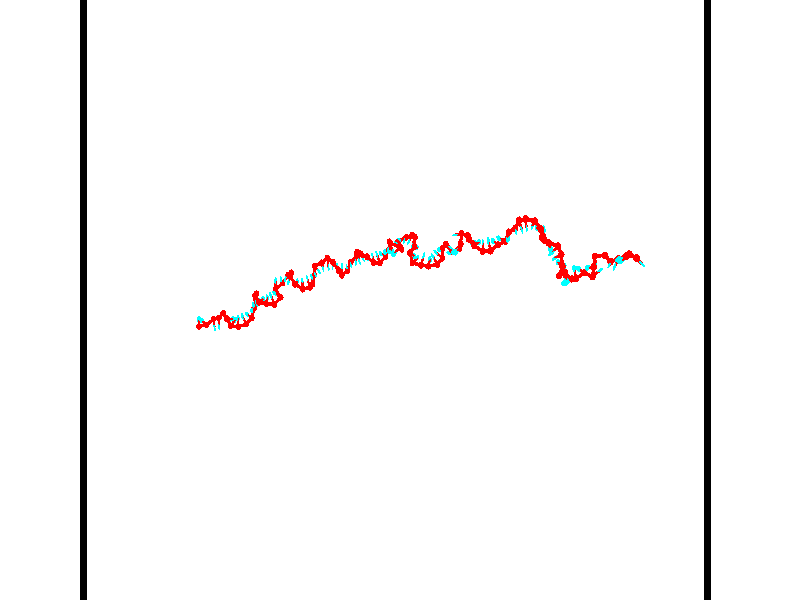 // switches for output
#declare DRAW_BASES = 1; // possible values are 0, 1; only relevant for DNA ribbons
#declare DRAW_BASES_TYPE = 3; // possible values are 1, 2, 3; only relevant for DNA ribbons
#declare DRAW_FOG = 0; // set to 1 to enable fog

#include "colors.inc"

#include "transforms.inc"
background { rgb <1, 1, 1>}

#default {
   normal{
       ripples 0.25
       frequency 0.20
       turbulence 0.2
       lambda 5
   }
	finish {
		phong 0.1
		phong_size 40.
	}
}

// original window dimensions: 1024x640


// camera settings

camera {
	sky <-0, 1, 0>
	up <-0, 1, 0>
	right 1.6 * <0.99995, 0, 0.00999983>
	location <54.4867, 55, 106.329>
	look_at <55, 55, 55.0001>
	direction <0.513302, 0, -51.3289>
	angle 67.0682
}


# declare cpy_camera_pos = <54.4867, 55, 106.329>;
# if (DRAW_FOG = 1)
fog {
	fog_type 2
	up vnormalize(cpy_camera_pos)
	color rgbt<1,1,1,0.3>
	distance 1e-5
	fog_alt 3e-3
	fog_offset 88
}
# end


// LIGHTS

# declare lum = 6;
global_settings {
	ambient_light rgb lum * <0.05, 0.05, 0.05>
	max_trace_level 15
}# declare cpy_direct_light_amount = 0.25;
light_source
{	1000 * <-0.98995, -1, 1.00995>,
	rgb lum * cpy_direct_light_amount
	parallel
}

light_source
{	1000 * <0.98995, 1, -1.00995>,
	rgb lum * cpy_direct_light_amount
	parallel
}

// strand 0

// nucleotide -1

// particle -1
sphere {
	<36.206928, 52.932281, 49.599594> 0.250000
	pigment { color rgbt <1,0,0,0> }
	no_shadow
}
cylinder {
	<36.273247, 53.270016, 49.803398>,  <36.313038, 53.472656, 49.925682>, 0.100000
	pigment { color rgbt <1,0,0,0> }
	no_shadow
}
cylinder {
	<36.273247, 53.270016, 49.803398>,  <36.206928, 52.932281, 49.599594>, 0.100000
	pigment { color rgbt <1,0,0,0> }
	no_shadow
}

// particle -1
sphere {
	<36.273247, 53.270016, 49.803398> 0.100000
	pigment { color rgbt <1,0,0,0> }
	no_shadow
}
sphere {
	0, 1
	scale<0.080000,0.200000,0.300000>
	matrix <0.629944, -0.488189, 0.604021,
		0.758738, 0.220823, -0.612824,
		0.165792, 0.844339, 0.509514,
		36.322983, 53.523319, 49.956253>
	pigment { color rgbt <0,1,1,0> }
	no_shadow
}
cylinder {
	<36.947514, 53.053154, 49.668354>,  <36.206928, 52.932281, 49.599594>, 0.130000
	pigment { color rgbt <1,0,0,0> }
	no_shadow
}

// nucleotide -1

// particle -1
sphere {
	<36.947514, 53.053154, 49.668354> 0.250000
	pigment { color rgbt <1,0,0,0> }
	no_shadow
}
cylinder {
	<36.788979, 53.265274, 49.968140>,  <36.693855, 53.392548, 50.148010>, 0.100000
	pigment { color rgbt <1,0,0,0> }
	no_shadow
}
cylinder {
	<36.788979, 53.265274, 49.968140>,  <36.947514, 53.053154, 49.668354>, 0.100000
	pigment { color rgbt <1,0,0,0> }
	no_shadow
}

// particle -1
sphere {
	<36.788979, 53.265274, 49.968140> 0.100000
	pigment { color rgbt <1,0,0,0> }
	no_shadow
}
sphere {
	0, 1
	scale<0.080000,0.200000,0.300000>
	matrix <0.637955, -0.427973, 0.640197,
		0.660248, 0.731859, -0.168686,
		-0.396341, 0.530303, 0.749461,
		36.670074, 53.424366, 50.192978>
	pigment { color rgbt <0,1,1,0> }
	no_shadow
}
cylinder {
	<37.627140, 53.511669, 49.810696>,  <36.947514, 53.053154, 49.668354>, 0.130000
	pigment { color rgbt <1,0,0,0> }
	no_shadow
}

// nucleotide -1

// particle -1
sphere {
	<37.627140, 53.511669, 49.810696> 0.250000
	pigment { color rgbt <1,0,0,0> }
	no_shadow
}
cylinder {
	<37.718651, 53.135269, 49.910439>,  <37.773556, 52.909428, 49.970284>, 0.100000
	pigment { color rgbt <1,0,0,0> }
	no_shadow
}
cylinder {
	<37.718651, 53.135269, 49.910439>,  <37.627140, 53.511669, 49.810696>, 0.100000
	pigment { color rgbt <1,0,0,0> }
	no_shadow
}

// particle -1
sphere {
	<37.718651, 53.135269, 49.910439> 0.100000
	pigment { color rgbt <1,0,0,0> }
	no_shadow
}
sphere {
	0, 1
	scale<0.080000,0.200000,0.300000>
	matrix <0.972211, 0.207785, -0.107845,
		0.049669, 0.267100, 0.962388,
		0.228776, -0.941001, 0.249357,
		37.787285, 52.852970, 49.985245>
	pigment { color rgbt <0,1,1,0> }
	no_shadow
}
cylinder {
	<38.227077, 53.625465, 50.127090>,  <37.627140, 53.511669, 49.810696>, 0.130000
	pigment { color rgbt <1,0,0,0> }
	no_shadow
}

// nucleotide -1

// particle -1
sphere {
	<38.227077, 53.625465, 50.127090> 0.250000
	pigment { color rgbt <1,0,0,0> }
	no_shadow
}
cylinder {
	<38.215244, 53.235558, 50.038589>,  <38.208145, 53.001614, 49.985489>, 0.100000
	pigment { color rgbt <1,0,0,0> }
	no_shadow
}
cylinder {
	<38.215244, 53.235558, 50.038589>,  <38.227077, 53.625465, 50.127090>, 0.100000
	pigment { color rgbt <1,0,0,0> }
	no_shadow
}

// particle -1
sphere {
	<38.215244, 53.235558, 50.038589> 0.100000
	pigment { color rgbt <1,0,0,0> }
	no_shadow
}
sphere {
	0, 1
	scale<0.080000,0.200000,0.300000>
	matrix <0.995700, -0.009294, -0.092170,
		0.087788, -0.223030, 0.970851,
		-0.029579, -0.974767, -0.221255,
		38.206371, 52.943127, 49.972214>
	pigment { color rgbt <0,1,1,0> }
	no_shadow
}
cylinder {
	<38.727901, 53.980743, 50.463367>,  <38.227077, 53.625465, 50.127090>, 0.130000
	pigment { color rgbt <1,0,0,0> }
	no_shadow
}

// nucleotide -1

// particle -1
sphere {
	<38.727901, 53.980743, 50.463367> 0.250000
	pigment { color rgbt <1,0,0,0> }
	no_shadow
}
cylinder {
	<38.983345, 53.716404, 50.305656>,  <39.136612, 53.557800, 50.211029>, 0.100000
	pigment { color rgbt <1,0,0,0> }
	no_shadow
}
cylinder {
	<38.983345, 53.716404, 50.305656>,  <38.727901, 53.980743, 50.463367>, 0.100000
	pigment { color rgbt <1,0,0,0> }
	no_shadow
}

// particle -1
sphere {
	<38.983345, 53.716404, 50.305656> 0.100000
	pigment { color rgbt <1,0,0,0> }
	no_shadow
}
sphere {
	0, 1
	scale<0.080000,0.200000,0.300000>
	matrix <-0.764982, -0.600810, -0.232014,
		-0.083562, 0.449784, -0.889220,
		0.638608, -0.660849, -0.394282,
		39.174927, 53.518150, 50.187370>
	pigment { color rgbt <0,1,1,0> }
	no_shadow
}
cylinder {
	<39.209808, 53.578133, 51.026031>,  <38.727901, 53.980743, 50.463367>, 0.130000
	pigment { color rgbt <1,0,0,0> }
	no_shadow
}

// nucleotide -1

// particle -1
sphere {
	<39.209808, 53.578133, 51.026031> 0.250000
	pigment { color rgbt <1,0,0,0> }
	no_shadow
}
cylinder {
	<39.458496, 53.559914, 50.713264>,  <39.607708, 53.548981, 50.525604>, 0.100000
	pigment { color rgbt <1,0,0,0> }
	no_shadow
}
cylinder {
	<39.458496, 53.559914, 50.713264>,  <39.209808, 53.578133, 51.026031>, 0.100000
	pigment { color rgbt <1,0,0,0> }
	no_shadow
}

// particle -1
sphere {
	<39.458496, 53.559914, 50.713264> 0.100000
	pigment { color rgbt <1,0,0,0> }
	no_shadow
}
sphere {
	0, 1
	scale<0.080000,0.200000,0.300000>
	matrix <0.783197, 0.025273, 0.621260,
		-0.008536, -0.998643, 0.051385,
		0.621715, -0.045548, -0.781918,
		39.645012, 53.546249, 50.478687>
	pigment { color rgbt <0,1,1,0> }
	no_shadow
}
cylinder {
	<39.628223, 53.045486, 51.241650>,  <39.209808, 53.578133, 51.026031>, 0.130000
	pigment { color rgbt <1,0,0,0> }
	no_shadow
}

// nucleotide -1

// particle -1
sphere {
	<39.628223, 53.045486, 51.241650> 0.250000
	pigment { color rgbt <1,0,0,0> }
	no_shadow
}
cylinder {
	<39.790455, 53.294044, 50.973511>,  <39.887794, 53.443180, 50.812626>, 0.100000
	pigment { color rgbt <1,0,0,0> }
	no_shadow
}
cylinder {
	<39.790455, 53.294044, 50.973511>,  <39.628223, 53.045486, 51.241650>, 0.100000
	pigment { color rgbt <1,0,0,0> }
	no_shadow
}

// particle -1
sphere {
	<39.790455, 53.294044, 50.973511> 0.100000
	pigment { color rgbt <1,0,0,0> }
	no_shadow
}
sphere {
	0, 1
	scale<0.080000,0.200000,0.300000>
	matrix <0.871669, -0.042185, 0.488276,
		0.275135, -0.782359, -0.558762,
		0.405578, 0.621398, -0.670352,
		39.912128, 53.480465, 50.772404>
	pigment { color rgbt <0,1,1,0> }
	no_shadow
}
cylinder {
	<40.333858, 52.971989, 51.300003>,  <39.628223, 53.045486, 51.241650>, 0.130000
	pigment { color rgbt <1,0,0,0> }
	no_shadow
}

// nucleotide -1

// particle -1
sphere {
	<40.333858, 52.971989, 51.300003> 0.250000
	pigment { color rgbt <1,0,0,0> }
	no_shadow
}
cylinder {
	<40.283539, 53.336845, 51.143967>,  <40.253345, 53.555759, 51.050343>, 0.100000
	pigment { color rgbt <1,0,0,0> }
	no_shadow
}
cylinder {
	<40.283539, 53.336845, 51.143967>,  <40.333858, 52.971989, 51.300003>, 0.100000
	pigment { color rgbt <1,0,0,0> }
	no_shadow
}

// particle -1
sphere {
	<40.283539, 53.336845, 51.143967> 0.100000
	pigment { color rgbt <1,0,0,0> }
	no_shadow
}
sphere {
	0, 1
	scale<0.080000,0.200000,0.300000>
	matrix <0.917712, 0.256351, 0.303461,
		0.376800, -0.319817, -0.869332,
		-0.125802, 0.912141, -0.390093,
		40.245800, 53.610489, 51.026939>
	pigment { color rgbt <0,1,1,0> }
	no_shadow
}
cylinder {
	<40.919617, 53.151260, 50.848408>,  <40.333858, 52.971989, 51.300003>, 0.130000
	pigment { color rgbt <1,0,0,0> }
	no_shadow
}

// nucleotide -1

// particle -1
sphere {
	<40.919617, 53.151260, 50.848408> 0.250000
	pigment { color rgbt <1,0,0,0> }
	no_shadow
}
cylinder {
	<40.782284, 53.490849, 51.009094>,  <40.699883, 53.694599, 51.105507>, 0.100000
	pigment { color rgbt <1,0,0,0> }
	no_shadow
}
cylinder {
	<40.782284, 53.490849, 51.009094>,  <40.919617, 53.151260, 50.848408>, 0.100000
	pigment { color rgbt <1,0,0,0> }
	no_shadow
}

// particle -1
sphere {
	<40.782284, 53.490849, 51.009094> 0.100000
	pigment { color rgbt <1,0,0,0> }
	no_shadow
}
sphere {
	0, 1
	scale<0.080000,0.200000,0.300000>
	matrix <0.919909, 0.217699, 0.326151,
		0.189439, 0.481518, -0.855718,
		-0.343337, 0.848969, 0.401712,
		40.679283, 53.745541, 51.129608>
	pigment { color rgbt <0,1,1,0> }
	no_shadow
}
cylinder {
	<41.410164, 53.632915, 50.623840>,  <40.919617, 53.151260, 50.848408>, 0.130000
	pigment { color rgbt <1,0,0,0> }
	no_shadow
}

// nucleotide -1

// particle -1
sphere {
	<41.410164, 53.632915, 50.623840> 0.250000
	pigment { color rgbt <1,0,0,0> }
	no_shadow
}
cylinder {
	<41.224247, 53.795811, 50.938324>,  <41.112698, 53.893547, 51.127014>, 0.100000
	pigment { color rgbt <1,0,0,0> }
	no_shadow
}
cylinder {
	<41.224247, 53.795811, 50.938324>,  <41.410164, 53.632915, 50.623840>, 0.100000
	pigment { color rgbt <1,0,0,0> }
	no_shadow
}

// particle -1
sphere {
	<41.224247, 53.795811, 50.938324> 0.100000
	pigment { color rgbt <1,0,0,0> }
	no_shadow
}
sphere {
	0, 1
	scale<0.080000,0.200000,0.300000>
	matrix <0.881961, 0.291324, 0.370506,
		-0.078159, 0.865615, -0.494572,
		-0.464797, 0.407235, 0.786208,
		41.084808, 53.917980, 51.174187>
	pigment { color rgbt <0,1,1,0> }
	no_shadow
}
cylinder {
	<41.594604, 54.393761, 50.527912>,  <41.410164, 53.632915, 50.623840>, 0.130000
	pigment { color rgbt <1,0,0,0> }
	no_shadow
}

// nucleotide -1

// particle -1
sphere {
	<41.594604, 54.393761, 50.527912> 0.250000
	pigment { color rgbt <1,0,0,0> }
	no_shadow
}
cylinder {
	<41.553658, 54.283031, 50.910091>,  <41.529087, 54.216595, 51.139400>, 0.100000
	pigment { color rgbt <1,0,0,0> }
	no_shadow
}
cylinder {
	<41.553658, 54.283031, 50.910091>,  <41.594604, 54.393761, 50.527912>, 0.100000
	pigment { color rgbt <1,0,0,0> }
	no_shadow
}

// particle -1
sphere {
	<41.553658, 54.283031, 50.910091> 0.100000
	pigment { color rgbt <1,0,0,0> }
	no_shadow
}
sphere {
	0, 1
	scale<0.080000,0.200000,0.300000>
	matrix <0.972757, 0.172977, 0.154343,
		-0.207998, 0.945223, 0.251576,
		-0.102372, -0.276826, 0.955451,
		41.522945, 54.199986, 51.196728>
	pigment { color rgbt <0,1,1,0> }
	no_shadow
}
cylinder {
	<41.848763, 55.049225, 50.956268>,  <41.594604, 54.393761, 50.527912>, 0.130000
	pigment { color rgbt <1,0,0,0> }
	no_shadow
}

// nucleotide -1

// particle -1
sphere {
	<41.848763, 55.049225, 50.956268> 0.250000
	pigment { color rgbt <1,0,0,0> }
	no_shadow
}
cylinder {
	<41.799789, 54.812569, 51.275009>,  <41.770405, 54.670574, 51.466255>, 0.100000
	pigment { color rgbt <1,0,0,0> }
	no_shadow
}
cylinder {
	<41.799789, 54.812569, 51.275009>,  <41.848763, 55.049225, 50.956268>, 0.100000
	pigment { color rgbt <1,0,0,0> }
	no_shadow
}

// particle -1
sphere {
	<41.799789, 54.812569, 51.275009> 0.100000
	pigment { color rgbt <1,0,0,0> }
	no_shadow
}
sphere {
	0, 1
	scale<0.080000,0.200000,0.300000>
	matrix <0.801133, 0.415013, 0.431219,
		-0.585830, 0.691181, 0.423169,
		-0.122429, -0.591636, 0.796855,
		41.763062, 54.635078, 51.514065>
	pigment { color rgbt <0,1,1,0> }
	no_shadow
}
cylinder {
	<42.048645, 55.469448, 51.580070>,  <41.848763, 55.049225, 50.956268>, 0.130000
	pigment { color rgbt <1,0,0,0> }
	no_shadow
}

// nucleotide -1

// particle -1
sphere {
	<42.048645, 55.469448, 51.580070> 0.250000
	pigment { color rgbt <1,0,0,0> }
	no_shadow
}
cylinder {
	<42.086853, 55.083031, 51.676094>,  <42.109779, 54.851181, 51.733707>, 0.100000
	pigment { color rgbt <1,0,0,0> }
	no_shadow
}
cylinder {
	<42.086853, 55.083031, 51.676094>,  <42.048645, 55.469448, 51.580070>, 0.100000
	pigment { color rgbt <1,0,0,0> }
	no_shadow
}

// particle -1
sphere {
	<42.086853, 55.083031, 51.676094> 0.100000
	pigment { color rgbt <1,0,0,0> }
	no_shadow
}
sphere {
	0, 1
	scale<0.080000,0.200000,0.300000>
	matrix <0.875606, 0.196255, 0.441359,
		-0.473486, 0.168039, 0.864624,
		0.095521, -0.966047, 0.240060,
		42.115509, 54.793217, 51.748112>
	pigment { color rgbt <0,1,1,0> }
	no_shadow
}
cylinder {
	<42.077667, 55.322384, 52.300312>,  <42.048645, 55.469448, 51.580070>, 0.130000
	pigment { color rgbt <1,0,0,0> }
	no_shadow
}

// nucleotide -1

// particle -1
sphere {
	<42.077667, 55.322384, 52.300312> 0.250000
	pigment { color rgbt <1,0,0,0> }
	no_shadow
}
cylinder {
	<42.289745, 55.078041, 52.065109>,  <42.416992, 54.931435, 51.923988>, 0.100000
	pigment { color rgbt <1,0,0,0> }
	no_shadow
}
cylinder {
	<42.289745, 55.078041, 52.065109>,  <42.077667, 55.322384, 52.300312>, 0.100000
	pigment { color rgbt <1,0,0,0> }
	no_shadow
}

// particle -1
sphere {
	<42.289745, 55.078041, 52.065109> 0.100000
	pigment { color rgbt <1,0,0,0> }
	no_shadow
}
sphere {
	0, 1
	scale<0.080000,0.200000,0.300000>
	matrix <0.838025, 0.272129, 0.472926,
		-0.128877, -0.743504, 0.656195,
		0.530192, -0.610858, -0.588004,
		42.448803, 54.894783, 51.888706>
	pigment { color rgbt <0,1,1,0> }
	no_shadow
}
cylinder {
	<42.502087, 54.817139, 52.658730>,  <42.077667, 55.322384, 52.300312>, 0.130000
	pigment { color rgbt <1,0,0,0> }
	no_shadow
}

// nucleotide -1

// particle -1
sphere {
	<42.502087, 54.817139, 52.658730> 0.250000
	pigment { color rgbt <1,0,0,0> }
	no_shadow
}
cylinder {
	<42.644062, 54.965603, 52.315506>,  <42.729248, 55.054680, 52.109573>, 0.100000
	pigment { color rgbt <1,0,0,0> }
	no_shadow
}
cylinder {
	<42.644062, 54.965603, 52.315506>,  <42.502087, 54.817139, 52.658730>, 0.100000
	pigment { color rgbt <1,0,0,0> }
	no_shadow
}

// particle -1
sphere {
	<42.644062, 54.965603, 52.315506> 0.100000
	pigment { color rgbt <1,0,0,0> }
	no_shadow
}
sphere {
	0, 1
	scale<0.080000,0.200000,0.300000>
	matrix <0.819982, 0.317259, 0.476421,
		0.449055, -0.872689, -0.191740,
		0.354936, 0.371162, -0.858056,
		42.750542, 55.076950, 52.058090>
	pigment { color rgbt <0,1,1,0> }
	no_shadow
}
cylinder {
	<43.172527, 54.723335, 52.734104>,  <42.502087, 54.817139, 52.658730>, 0.130000
	pigment { color rgbt <1,0,0,0> }
	no_shadow
}

// nucleotide -1

// particle -1
sphere {
	<43.172527, 54.723335, 52.734104> 0.250000
	pigment { color rgbt <1,0,0,0> }
	no_shadow
}
cylinder {
	<43.155010, 54.988136, 52.434818>,  <43.144501, 55.147018, 52.255245>, 0.100000
	pigment { color rgbt <1,0,0,0> }
	no_shadow
}
cylinder {
	<43.155010, 54.988136, 52.434818>,  <43.172527, 54.723335, 52.734104>, 0.100000
	pigment { color rgbt <1,0,0,0> }
	no_shadow
}

// particle -1
sphere {
	<43.155010, 54.988136, 52.434818> 0.100000
	pigment { color rgbt <1,0,0,0> }
	no_shadow
}
sphere {
	0, 1
	scale<0.080000,0.200000,0.300000>
	matrix <0.850826, 0.417250, 0.319370,
		0.523619, -0.622615, -0.581527,
		-0.043797, 0.662006, -0.748217,
		43.141872, 55.186737, 52.210354>
	pigment { color rgbt <0,1,1,0> }
	no_shadow
}
cylinder {
	<43.812450, 54.663952, 52.362446>,  <43.172527, 54.723335, 52.734104>, 0.130000
	pigment { color rgbt <1,0,0,0> }
	no_shadow
}

// nucleotide -1

// particle -1
sphere {
	<43.812450, 54.663952, 52.362446> 0.250000
	pigment { color rgbt <1,0,0,0> }
	no_shadow
}
cylinder {
	<43.647171, 55.028202, 52.364815>,  <43.548004, 55.246750, 52.366238>, 0.100000
	pigment { color rgbt <1,0,0,0> }
	no_shadow
}
cylinder {
	<43.647171, 55.028202, 52.364815>,  <43.812450, 54.663952, 52.362446>, 0.100000
	pigment { color rgbt <1,0,0,0> }
	no_shadow
}

// particle -1
sphere {
	<43.647171, 55.028202, 52.364815> 0.100000
	pigment { color rgbt <1,0,0,0> }
	no_shadow
}
sphere {
	0, 1
	scale<0.080000,0.200000,0.300000>
	matrix <0.853134, 0.384815, 0.352250,
		0.318486, 0.150604, -0.935887,
		-0.413194, 0.910624, 0.005927,
		43.523212, 55.301388, 52.366592>
	pigment { color rgbt <0,1,1,0> }
	no_shadow
}
cylinder {
	<44.315247, 55.204639, 52.031990>,  <43.812450, 54.663952, 52.362446>, 0.130000
	pigment { color rgbt <1,0,0,0> }
	no_shadow
}

// nucleotide -1

// particle -1
sphere {
	<44.315247, 55.204639, 52.031990> 0.250000
	pigment { color rgbt <1,0,0,0> }
	no_shadow
}
cylinder {
	<44.069340, 55.368435, 52.301620>,  <43.921795, 55.466713, 52.463398>, 0.100000
	pigment { color rgbt <1,0,0,0> }
	no_shadow
}
cylinder {
	<44.069340, 55.368435, 52.301620>,  <44.315247, 55.204639, 52.031990>, 0.100000
	pigment { color rgbt <1,0,0,0> }
	no_shadow
}

// particle -1
sphere {
	<44.069340, 55.368435, 52.301620> 0.100000
	pigment { color rgbt <1,0,0,0> }
	no_shadow
}
sphere {
	0, 1
	scale<0.080000,0.200000,0.300000>
	matrix <0.776409, 0.464555, 0.425884,
		-0.138750, 0.785178, -0.603526,
		-0.614766, 0.409492, 0.674076,
		43.884911, 55.491283, 52.503845>
	pigment { color rgbt <0,1,1,0> }
	no_shadow
}
cylinder {
	<43.869526, 55.805592, 52.092400>,  <44.315247, 55.204639, 52.031990>, 0.130000
	pigment { color rgbt <1,0,0,0> }
	no_shadow
}

// nucleotide -1

// particle -1
sphere {
	<43.869526, 55.805592, 52.092400> 0.250000
	pigment { color rgbt <1,0,0,0> }
	no_shadow
}
cylinder {
	<43.898544, 56.163921, 52.267776>,  <43.915955, 56.378922, 52.373001>, 0.100000
	pigment { color rgbt <1,0,0,0> }
	no_shadow
}
cylinder {
	<43.898544, 56.163921, 52.267776>,  <43.869526, 55.805592, 52.092400>, 0.100000
	pigment { color rgbt <1,0,0,0> }
	no_shadow
}

// particle -1
sphere {
	<43.898544, 56.163921, 52.267776> 0.100000
	pigment { color rgbt <1,0,0,0> }
	no_shadow
}
sphere {
	0, 1
	scale<0.080000,0.200000,0.300000>
	matrix <0.972313, -0.161434, 0.168954,
		0.222132, 0.414044, -0.882737,
		0.072549, 0.895827, 0.438441,
		43.920307, 56.432671, 52.399307>
	pigment { color rgbt <0,1,1,0> }
	no_shadow
}
cylinder {
	<44.450092, 56.264954, 51.840710>,  <43.869526, 55.805592, 52.092400>, 0.130000
	pigment { color rgbt <1,0,0,0> }
	no_shadow
}

// nucleotide -1

// particle -1
sphere {
	<44.450092, 56.264954, 51.840710> 0.250000
	pigment { color rgbt <1,0,0,0> }
	no_shadow
}
cylinder {
	<44.428833, 56.433857, 52.202675>,  <44.416077, 56.535198, 52.419853>, 0.100000
	pigment { color rgbt <1,0,0,0> }
	no_shadow
}
cylinder {
	<44.428833, 56.433857, 52.202675>,  <44.450092, 56.264954, 51.840710>, 0.100000
	pigment { color rgbt <1,0,0,0> }
	no_shadow
}

// particle -1
sphere {
	<44.428833, 56.433857, 52.202675> 0.100000
	pigment { color rgbt <1,0,0,0> }
	no_shadow
}
sphere {
	0, 1
	scale<0.080000,0.200000,0.300000>
	matrix <0.994664, -0.057852, 0.085417,
		0.088420, 0.904627, -0.416932,
		-0.053150, 0.422260, 0.904915,
		44.412888, 56.560535, 52.474148>
	pigment { color rgbt <0,1,1,0> }
	no_shadow
}
cylinder {
	<44.965111, 56.859772, 51.957119>,  <44.450092, 56.264954, 51.840710>, 0.130000
	pigment { color rgbt <1,0,0,0> }
	no_shadow
}

// nucleotide -1

// particle -1
sphere {
	<44.965111, 56.859772, 51.957119> 0.250000
	pigment { color rgbt <1,0,0,0> }
	no_shadow
}
cylinder {
	<44.883419, 56.675884, 52.302826>,  <44.834404, 56.565552, 52.510250>, 0.100000
	pigment { color rgbt <1,0,0,0> }
	no_shadow
}
cylinder {
	<44.883419, 56.675884, 52.302826>,  <44.965111, 56.859772, 51.957119>, 0.100000
	pigment { color rgbt <1,0,0,0> }
	no_shadow
}

// particle -1
sphere {
	<44.883419, 56.675884, 52.302826> 0.100000
	pigment { color rgbt <1,0,0,0> }
	no_shadow
}
sphere {
	0, 1
	scale<0.080000,0.200000,0.300000>
	matrix <0.972534, -0.195987, 0.125565,
		0.111661, 0.866171, 0.487114,
		-0.204229, -0.459715, 0.864264,
		44.822151, 56.537971, 52.562107>
	pigment { color rgbt <0,1,1,0> }
	no_shadow
}
cylinder {
	<45.360729, 57.020439, 52.547722>,  <44.965111, 56.859772, 51.957119>, 0.130000
	pigment { color rgbt <1,0,0,0> }
	no_shadow
}

// nucleotide -1

// particle -1
sphere {
	<45.360729, 57.020439, 52.547722> 0.250000
	pigment { color rgbt <1,0,0,0> }
	no_shadow
}
cylinder {
	<45.239155, 56.649204, 52.633766>,  <45.166210, 56.426464, 52.685394>, 0.100000
	pigment { color rgbt <1,0,0,0> }
	no_shadow
}
cylinder {
	<45.239155, 56.649204, 52.633766>,  <45.360729, 57.020439, 52.547722>, 0.100000
	pigment { color rgbt <1,0,0,0> }
	no_shadow
}

// particle -1
sphere {
	<45.239155, 56.649204, 52.633766> 0.100000
	pigment { color rgbt <1,0,0,0> }
	no_shadow
}
sphere {
	0, 1
	scale<0.080000,0.200000,0.300000>
	matrix <0.923979, -0.232140, 0.303931,
		-0.232140, 0.291134, 0.928091,
		-0.303931, -0.928091, 0.215113,
		45.147976, 56.370777, 52.698299>
	pigment { color rgbt <0,1,1,0> }
	no_shadow
}
cylinder {
	<45.392963, 56.730667, 53.304993>,  <45.360729, 57.020439, 52.547722>, 0.130000
	pigment { color rgbt <1,0,0,0> }
	no_shadow
}

// nucleotide -1

// particle -1
sphere {
	<45.392963, 56.730667, 53.304993> 0.250000
	pigment { color rgbt <1,0,0,0> }
	no_shadow
}
cylinder {
	<45.493137, 56.498440, 52.995094>,  <45.553242, 56.359104, 52.809155>, 0.100000
	pigment { color rgbt <1,0,0,0> }
	no_shadow
}
cylinder {
	<45.493137, 56.498440, 52.995094>,  <45.392963, 56.730667, 53.304993>, 0.100000
	pigment { color rgbt <1,0,0,0> }
	no_shadow
}

// particle -1
sphere {
	<45.493137, 56.498440, 52.995094> 0.100000
	pigment { color rgbt <1,0,0,0> }
	no_shadow
}
sphere {
	0, 1
	scale<0.080000,0.200000,0.300000>
	matrix <0.921306, -0.102956, 0.374962,
		-0.297453, -0.807679, 0.509093,
		0.250435, -0.580564, -0.774744,
		45.568268, 56.324272, 52.762672>
	pigment { color rgbt <0,1,1,0> }
	no_shadow
}
cylinder {
	<45.851227, 56.144455, 53.497189>,  <45.392963, 56.730667, 53.304993>, 0.130000
	pigment { color rgbt <1,0,0,0> }
	no_shadow
}

// nucleotide -1

// particle -1
sphere {
	<45.851227, 56.144455, 53.497189> 0.250000
	pigment { color rgbt <1,0,0,0> }
	no_shadow
}
cylinder {
	<45.906212, 56.278664, 53.124409>,  <45.939201, 56.359188, 52.900742>, 0.100000
	pigment { color rgbt <1,0,0,0> }
	no_shadow
}
cylinder {
	<45.906212, 56.278664, 53.124409>,  <45.851227, 56.144455, 53.497189>, 0.100000
	pigment { color rgbt <1,0,0,0> }
	no_shadow
}

// particle -1
sphere {
	<45.906212, 56.278664, 53.124409> 0.100000
	pigment { color rgbt <1,0,0,0> }
	no_shadow
}
sphere {
	0, 1
	scale<0.080000,0.200000,0.300000>
	matrix <0.958060, 0.193812, 0.211087,
		0.251447, -0.921881, -0.294805,
		0.137460, 0.335518, -0.931951,
		45.947449, 56.379318, 52.844822>
	pigment { color rgbt <0,1,1,0> }
	no_shadow
}
cylinder {
	<46.482826, 55.791199, 53.283806>,  <45.851227, 56.144455, 53.497189>, 0.130000
	pigment { color rgbt <1,0,0,0> }
	no_shadow
}

// nucleotide -1

// particle -1
sphere {
	<46.482826, 55.791199, 53.283806> 0.250000
	pigment { color rgbt <1,0,0,0> }
	no_shadow
}
cylinder {
	<46.434521, 56.124294, 53.067673>,  <46.405537, 56.324150, 52.937992>, 0.100000
	pigment { color rgbt <1,0,0,0> }
	no_shadow
}
cylinder {
	<46.434521, 56.124294, 53.067673>,  <46.482826, 55.791199, 53.283806>, 0.100000
	pigment { color rgbt <1,0,0,0> }
	no_shadow
}

// particle -1
sphere {
	<46.434521, 56.124294, 53.067673> 0.100000
	pigment { color rgbt <1,0,0,0> }
	no_shadow
}
sphere {
	0, 1
	scale<0.080000,0.200000,0.300000>
	matrix <0.973068, 0.206973, 0.101491,
		0.196350, -0.513525, -0.835308,
		-0.120768, 0.832739, -0.540334,
		46.398289, 56.374115, 52.905571>
	pigment { color rgbt <0,1,1,0> }
	no_shadow
}
cylinder {
	<47.100899, 55.926815, 53.152958>,  <46.482826, 55.791199, 53.283806>, 0.130000
	pigment { color rgbt <1,0,0,0> }
	no_shadow
}

// nucleotide -1

// particle -1
sphere {
	<47.100899, 55.926815, 53.152958> 0.250000
	pigment { color rgbt <1,0,0,0> }
	no_shadow
}
cylinder {
	<46.957447, 56.284416, 53.045521>,  <46.871376, 56.498978, 52.981056>, 0.100000
	pigment { color rgbt <1,0,0,0> }
	no_shadow
}
cylinder {
	<46.957447, 56.284416, 53.045521>,  <47.100899, 55.926815, 53.152958>, 0.100000
	pigment { color rgbt <1,0,0,0> }
	no_shadow
}

// particle -1
sphere {
	<46.957447, 56.284416, 53.045521> 0.100000
	pigment { color rgbt <1,0,0,0> }
	no_shadow
}
sphere {
	0, 1
	scale<0.080000,0.200000,0.300000>
	matrix <0.930694, 0.364654, -0.028922,
		0.072088, -0.260352, -0.962819,
		-0.358626, 0.894005, -0.268595,
		46.849861, 56.552616, 52.964943>
	pigment { color rgbt <0,1,1,0> }
	no_shadow
}
cylinder {
	<47.231815, 56.172672, 52.434269>,  <47.100899, 55.926815, 53.152958>, 0.130000
	pigment { color rgbt <1,0,0,0> }
	no_shadow
}

// nucleotide -1

// particle -1
sphere {
	<47.231815, 56.172672, 52.434269> 0.250000
	pigment { color rgbt <1,0,0,0> }
	no_shadow
}
cylinder {
	<47.213860, 56.479492, 52.690277>,  <47.203087, 56.663582, 52.843884>, 0.100000
	pigment { color rgbt <1,0,0,0> }
	no_shadow
}
cylinder {
	<47.213860, 56.479492, 52.690277>,  <47.231815, 56.172672, 52.434269>, 0.100000
	pigment { color rgbt <1,0,0,0> }
	no_shadow
}

// particle -1
sphere {
	<47.213860, 56.479492, 52.690277> 0.100000
	pigment { color rgbt <1,0,0,0> }
	no_shadow
}
sphere {
	0, 1
	scale<0.080000,0.200000,0.300000>
	matrix <0.892069, 0.319151, -0.319932,
		-0.449665, 0.556581, -0.698583,
		-0.044886, 0.767046, 0.640020,
		47.200394, 56.709606, 52.882282>
	pigment { color rgbt <0,1,1,0> }
	no_shadow
}
cylinder {
	<47.355114, 56.862743, 52.130672>,  <47.231815, 56.172672, 52.434269>, 0.130000
	pigment { color rgbt <1,0,0,0> }
	no_shadow
}

// nucleotide -1

// particle -1
sphere {
	<47.355114, 56.862743, 52.130672> 0.250000
	pigment { color rgbt <1,0,0,0> }
	no_shadow
}
cylinder {
	<47.454449, 56.867672, 52.518112>,  <47.514050, 56.870628, 52.750576>, 0.100000
	pigment { color rgbt <1,0,0,0> }
	no_shadow
}
cylinder {
	<47.454449, 56.867672, 52.518112>,  <47.355114, 56.862743, 52.130672>, 0.100000
	pigment { color rgbt <1,0,0,0> }
	no_shadow
}

// particle -1
sphere {
	<47.454449, 56.867672, 52.518112> 0.100000
	pigment { color rgbt <1,0,0,0> }
	no_shadow
}
sphere {
	0, 1
	scale<0.080000,0.200000,0.300000>
	matrix <0.907763, 0.346018, -0.237145,
		-0.338074, 0.938147, 0.074742,
		0.248339, 0.012324, 0.968595,
		47.528950, 56.871368, 52.808689>
	pigment { color rgbt <0,1,1,0> }
	no_shadow
}
cylinder {
	<47.409779, 57.530960, 52.303745>,  <47.355114, 56.862743, 52.130672>, 0.130000
	pigment { color rgbt <1,0,0,0> }
	no_shadow
}

// nucleotide -1

// particle -1
sphere {
	<47.409779, 57.530960, 52.303745> 0.250000
	pigment { color rgbt <1,0,0,0> }
	no_shadow
}
cylinder {
	<47.654434, 57.287415, 52.505806>,  <47.801228, 57.141289, 52.627041>, 0.100000
	pigment { color rgbt <1,0,0,0> }
	no_shadow
}
cylinder {
	<47.654434, 57.287415, 52.505806>,  <47.409779, 57.530960, 52.303745>, 0.100000
	pigment { color rgbt <1,0,0,0> }
	no_shadow
}

// particle -1
sphere {
	<47.654434, 57.287415, 52.505806> 0.100000
	pigment { color rgbt <1,0,0,0> }
	no_shadow
}
sphere {
	0, 1
	scale<0.080000,0.200000,0.300000>
	matrix <0.775004, 0.589409, -0.227959,
		-0.158946, 0.530924, 0.832380,
		0.611641, -0.608865, 0.505153,
		47.837925, 57.104755, 52.657352>
	pigment { color rgbt <0,1,1,0> }
	no_shadow
}
cylinder {
	<48.019955, 57.779560, 52.157028>,  <47.409779, 57.530960, 52.303745>, 0.130000
	pigment { color rgbt <1,0,0,0> }
	no_shadow
}

// nucleotide -1

// particle -1
sphere {
	<48.019955, 57.779560, 52.157028> 0.250000
	pigment { color rgbt <1,0,0,0> }
	no_shadow
}
cylinder {
	<48.124199, 57.489658, 52.412155>,  <48.186745, 57.315716, 52.565231>, 0.100000
	pigment { color rgbt <1,0,0,0> }
	no_shadow
}
cylinder {
	<48.124199, 57.489658, 52.412155>,  <48.019955, 57.779560, 52.157028>, 0.100000
	pigment { color rgbt <1,0,0,0> }
	no_shadow
}

// particle -1
sphere {
	<48.124199, 57.489658, 52.412155> 0.100000
	pigment { color rgbt <1,0,0,0> }
	no_shadow
}
sphere {
	0, 1
	scale<0.080000,0.200000,0.300000>
	matrix <0.965137, 0.212223, -0.153205,
		-0.024323, 0.655508, 0.754797,
		0.260612, -0.724756, 0.637817,
		48.202381, 57.272232, 52.603500>
	pigment { color rgbt <0,1,1,0> }
	no_shadow
}
cylinder {
	<48.563286, 58.125511, 52.510849>,  <48.019955, 57.779560, 52.157028>, 0.130000
	pigment { color rgbt <1,0,0,0> }
	no_shadow
}

// nucleotide -1

// particle -1
sphere {
	<48.563286, 58.125511, 52.510849> 0.250000
	pigment { color rgbt <1,0,0,0> }
	no_shadow
}
cylinder {
	<48.615726, 57.729046, 52.518963>,  <48.647190, 57.491169, 52.523830>, 0.100000
	pigment { color rgbt <1,0,0,0> }
	no_shadow
}
cylinder {
	<48.615726, 57.729046, 52.518963>,  <48.563286, 58.125511, 52.510849>, 0.100000
	pigment { color rgbt <1,0,0,0> }
	no_shadow
}

// particle -1
sphere {
	<48.615726, 57.729046, 52.518963> 0.100000
	pigment { color rgbt <1,0,0,0> }
	no_shadow
}
sphere {
	0, 1
	scale<0.080000,0.200000,0.300000>
	matrix <0.947505, 0.119253, -0.296670,
		0.291629, 0.058116, 0.954764,
		0.131100, -0.991162, 0.020287,
		48.655056, 57.431698, 52.525047>
	pigment { color rgbt <0,1,1,0> }
	no_shadow
}
cylinder {
	<49.112263, 57.777088, 53.028748>,  <48.563286, 58.125511, 52.510849>, 0.130000
	pigment { color rgbt <1,0,0,0> }
	no_shadow
}

// nucleotide -1

// particle -1
sphere {
	<49.112263, 57.777088, 53.028748> 0.250000
	pigment { color rgbt <1,0,0,0> }
	no_shadow
}
cylinder {
	<49.053215, 57.608223, 52.670979>,  <49.017788, 57.506905, 52.456318>, 0.100000
	pigment { color rgbt <1,0,0,0> }
	no_shadow
}
cylinder {
	<49.053215, 57.608223, 52.670979>,  <49.112263, 57.777088, 53.028748>, 0.100000
	pigment { color rgbt <1,0,0,0> }
	no_shadow
}

// particle -1
sphere {
	<49.053215, 57.608223, 52.670979> 0.100000
	pigment { color rgbt <1,0,0,0> }
	no_shadow
}
sphere {
	0, 1
	scale<0.080000,0.200000,0.300000>
	matrix <0.988022, -0.021838, -0.152760,
		0.044958, -0.906255, 0.420333,
		-0.147619, -0.422166, -0.894418,
		49.008930, 57.481575, 52.402653>
	pigment { color rgbt <0,1,1,0> }
	no_shadow
}
cylinder {
	<49.572517, 57.181999, 52.936886>,  <49.112263, 57.777088, 53.028748>, 0.130000
	pigment { color rgbt <1,0,0,0> }
	no_shadow
}

// nucleotide -1

// particle -1
sphere {
	<49.572517, 57.181999, 52.936886> 0.250000
	pigment { color rgbt <1,0,0,0> }
	no_shadow
}
cylinder {
	<49.482574, 57.391724, 52.608364>,  <49.428608, 57.517559, 52.411251>, 0.100000
	pigment { color rgbt <1,0,0,0> }
	no_shadow
}
cylinder {
	<49.482574, 57.391724, 52.608364>,  <49.572517, 57.181999, 52.936886>, 0.100000
	pigment { color rgbt <1,0,0,0> }
	no_shadow
}

// particle -1
sphere {
	<49.482574, 57.391724, 52.608364> 0.100000
	pigment { color rgbt <1,0,0,0> }
	no_shadow
}
sphere {
	0, 1
	scale<0.080000,0.200000,0.300000>
	matrix <0.962242, -0.013210, -0.271876,
		-0.153397, -0.851424, -0.501545,
		-0.224857, 0.524312, -0.821302,
		49.415119, 57.549019, 52.361973>
	pigment { color rgbt <0,1,1,0> }
	no_shadow
}
cylinder {
	<49.808598, 56.833569, 52.217510>,  <49.572517, 57.181999, 52.936886>, 0.130000
	pigment { color rgbt <1,0,0,0> }
	no_shadow
}

// nucleotide -1

// particle -1
sphere {
	<49.808598, 56.833569, 52.217510> 0.250000
	pigment { color rgbt <1,0,0,0> }
	no_shadow
}
cylinder {
	<49.824680, 57.229038, 52.275352>,  <49.834332, 57.466320, 52.310059>, 0.100000
	pigment { color rgbt <1,0,0,0> }
	no_shadow
}
cylinder {
	<49.824680, 57.229038, 52.275352>,  <49.808598, 56.833569, 52.217510>, 0.100000
	pigment { color rgbt <1,0,0,0> }
	no_shadow
}

// particle -1
sphere {
	<49.824680, 57.229038, 52.275352> 0.100000
	pigment { color rgbt <1,0,0,0> }
	no_shadow
}
sphere {
	0, 1
	scale<0.080000,0.200000,0.300000>
	matrix <0.985114, -0.015019, -0.171247,
		-0.167135, 0.149342, -0.974558,
		0.040211, 0.988672, 0.144608,
		49.836742, 57.525639, 52.318733>
	pigment { color rgbt <0,1,1,0> }
	no_shadow
}
cylinder {
	<50.282063, 57.220631, 51.648750>,  <49.808598, 56.833569, 52.217510>, 0.130000
	pigment { color rgbt <1,0,0,0> }
	no_shadow
}

// nucleotide -1

// particle -1
sphere {
	<50.282063, 57.220631, 51.648750> 0.250000
	pigment { color rgbt <1,0,0,0> }
	no_shadow
}
cylinder {
	<50.261547, 57.373318, 52.017891>,  <50.249237, 57.464928, 52.239376>, 0.100000
	pigment { color rgbt <1,0,0,0> }
	no_shadow
}
cylinder {
	<50.261547, 57.373318, 52.017891>,  <50.282063, 57.220631, 51.648750>, 0.100000
	pigment { color rgbt <1,0,0,0> }
	no_shadow
}

// particle -1
sphere {
	<50.261547, 57.373318, 52.017891> 0.100000
	pigment { color rgbt <1,0,0,0> }
	no_shadow
}
sphere {
	0, 1
	scale<0.080000,0.200000,0.300000>
	matrix <0.984687, 0.173496, -0.017033,
		-0.166614, 0.907851, -0.384768,
		-0.051292, 0.381714, 0.922856,
		50.246159, 57.487831, 52.294746>
	pigment { color rgbt <0,1,1,0> }
	no_shadow
}
cylinder {
	<50.591549, 57.861080, 51.663559>,  <50.282063, 57.220631, 51.648750>, 0.130000
	pigment { color rgbt <1,0,0,0> }
	no_shadow
}

// nucleotide -1

// particle -1
sphere {
	<50.591549, 57.861080, 51.663559> 0.250000
	pigment { color rgbt <1,0,0,0> }
	no_shadow
}
cylinder {
	<50.621334, 57.710361, 52.032879>,  <50.639206, 57.619930, 52.254471>, 0.100000
	pigment { color rgbt <1,0,0,0> }
	no_shadow
}
cylinder {
	<50.621334, 57.710361, 52.032879>,  <50.591549, 57.861080, 51.663559>, 0.100000
	pigment { color rgbt <1,0,0,0> }
	no_shadow
}

// particle -1
sphere {
	<50.621334, 57.710361, 52.032879> 0.100000
	pigment { color rgbt <1,0,0,0> }
	no_shadow
}
sphere {
	0, 1
	scale<0.080000,0.200000,0.300000>
	matrix <0.960469, 0.276146, 0.035237,
		-0.268243, 0.884177, 0.382462,
		0.074460, -0.376795, 0.923299,
		50.643673, 57.597324, 52.309868>
	pigment { color rgbt <0,1,1,0> }
	no_shadow
}
cylinder {
	<51.094814, 58.280441, 51.908997>,  <50.591549, 57.861080, 51.663559>, 0.130000
	pigment { color rgbt <1,0,0,0> }
	no_shadow
}

// nucleotide -1

// particle -1
sphere {
	<51.094814, 58.280441, 51.908997> 0.250000
	pigment { color rgbt <1,0,0,0> }
	no_shadow
}
cylinder {
	<51.085014, 57.992355, 52.186321>,  <51.079136, 57.819504, 52.352718>, 0.100000
	pigment { color rgbt <1,0,0,0> }
	no_shadow
}
cylinder {
	<51.085014, 57.992355, 52.186321>,  <51.094814, 58.280441, 51.908997>, 0.100000
	pigment { color rgbt <1,0,0,0> }
	no_shadow
}

// particle -1
sphere {
	<51.085014, 57.992355, 52.186321> 0.100000
	pigment { color rgbt <1,0,0,0> }
	no_shadow
}
sphere {
	0, 1
	scale<0.080000,0.200000,0.300000>
	matrix <0.981084, 0.115894, 0.155055,
		-0.192024, 0.683999, 0.703755,
		-0.024496, -0.720217, 0.693316,
		51.077667, 57.776291, 52.394318>
	pigment { color rgbt <0,1,1,0> }
	no_shadow
}
cylinder {
	<51.195354, 58.544762, 52.521263>,  <51.094814, 58.280441, 51.908997>, 0.130000
	pigment { color rgbt <1,0,0,0> }
	no_shadow
}

// nucleotide -1

// particle -1
sphere {
	<51.195354, 58.544762, 52.521263> 0.250000
	pigment { color rgbt <1,0,0,0> }
	no_shadow
}
cylinder {
	<51.312618, 58.162594, 52.507259>,  <51.382977, 57.933292, 52.498856>, 0.100000
	pigment { color rgbt <1,0,0,0> }
	no_shadow
}
cylinder {
	<51.312618, 58.162594, 52.507259>,  <51.195354, 58.544762, 52.521263>, 0.100000
	pigment { color rgbt <1,0,0,0> }
	no_shadow
}

// particle -1
sphere {
	<51.312618, 58.162594, 52.507259> 0.100000
	pigment { color rgbt <1,0,0,0> }
	no_shadow
}
sphere {
	0, 1
	scale<0.080000,0.200000,0.300000>
	matrix <0.951773, 0.288181, 0.105262,
		-0.090481, -0.064179, 0.993828,
		0.293158, -0.955423, -0.035009,
		51.400566, 57.875965, 52.496758>
	pigment { color rgbt <0,1,1,0> }
	no_shadow
}
cylinder {
	<51.532040, 58.401512, 53.139175>,  <51.195354, 58.544762, 52.521263>, 0.130000
	pigment { color rgbt <1,0,0,0> }
	no_shadow
}

// nucleotide -1

// particle -1
sphere {
	<51.532040, 58.401512, 53.139175> 0.250000
	pigment { color rgbt <1,0,0,0> }
	no_shadow
}
cylinder {
	<51.659828, 58.193111, 52.822571>,  <51.736504, 58.068069, 52.632607>, 0.100000
	pigment { color rgbt <1,0,0,0> }
	no_shadow
}
cylinder {
	<51.659828, 58.193111, 52.822571>,  <51.532040, 58.401512, 53.139175>, 0.100000
	pigment { color rgbt <1,0,0,0> }
	no_shadow
}

// particle -1
sphere {
	<51.659828, 58.193111, 52.822571> 0.100000
	pigment { color rgbt <1,0,0,0> }
	no_shadow
}
sphere {
	0, 1
	scale<0.080000,0.200000,0.300000>
	matrix <0.894456, 0.441585, 0.070357,
		0.312863, -0.730451, 0.607090,
		0.319474, -0.521003, -0.791513,
		51.755669, 58.036812, 52.585117>
	pigment { color rgbt <0,1,1,0> }
	no_shadow
}
cylinder {
	<52.115940, 58.167561, 53.420139>,  <51.532040, 58.401512, 53.139175>, 0.130000
	pigment { color rgbt <1,0,0,0> }
	no_shadow
}

// nucleotide -1

// particle -1
sphere {
	<52.115940, 58.167561, 53.420139> 0.250000
	pigment { color rgbt <1,0,0,0> }
	no_shadow
}
cylinder {
	<52.125721, 58.107391, 53.024811>,  <52.131588, 58.071289, 52.787613>, 0.100000
	pigment { color rgbt <1,0,0,0> }
	no_shadow
}
cylinder {
	<52.125721, 58.107391, 53.024811>,  <52.115940, 58.167561, 53.420139>, 0.100000
	pigment { color rgbt <1,0,0,0> }
	no_shadow
}

// particle -1
sphere {
	<52.125721, 58.107391, 53.024811> 0.100000
	pigment { color rgbt <1,0,0,0> }
	no_shadow
}
sphere {
	0, 1
	scale<0.080000,0.200000,0.300000>
	matrix <0.916168, 0.398982, -0.038057,
		0.400047, -0.904537, 0.147565,
		0.024451, -0.150419, -0.988320,
		52.133057, 58.062267, 52.728313>
	pigment { color rgbt <0,1,1,0> }
	no_shadow
}
cylinder {
	<52.700855, 57.736237, 53.144379>,  <52.115940, 58.167561, 53.420139>, 0.130000
	pigment { color rgbt <1,0,0,0> }
	no_shadow
}

// nucleotide -1

// particle -1
sphere {
	<52.700855, 57.736237, 53.144379> 0.250000
	pigment { color rgbt <1,0,0,0> }
	no_shadow
}
cylinder {
	<52.636940, 58.025932, 52.876068>,  <52.598591, 58.199749, 52.715080>, 0.100000
	pigment { color rgbt <1,0,0,0> }
	no_shadow
}
cylinder {
	<52.636940, 58.025932, 52.876068>,  <52.700855, 57.736237, 53.144379>, 0.100000
	pigment { color rgbt <1,0,0,0> }
	no_shadow
}

// particle -1
sphere {
	<52.636940, 58.025932, 52.876068> 0.100000
	pigment { color rgbt <1,0,0,0> }
	no_shadow
}
sphere {
	0, 1
	scale<0.080000,0.200000,0.300000>
	matrix <0.938945, 0.321254, 0.123198,
		0.304715, -0.610137, -0.731356,
		-0.159783, 0.724243, -0.670776,
		52.589005, 58.243206, 52.674835>
	pigment { color rgbt <0,1,1,0> }
	no_shadow
}
cylinder {
	<53.232201, 57.734741, 52.642967>,  <52.700855, 57.736237, 53.144379>, 0.130000
	pigment { color rgbt <1,0,0,0> }
	no_shadow
}

// nucleotide -1

// particle -1
sphere {
	<53.232201, 57.734741, 52.642967> 0.250000
	pigment { color rgbt <1,0,0,0> }
	no_shadow
}
cylinder {
	<53.083992, 58.105453, 52.667583>,  <52.995068, 58.327881, 52.682354>, 0.100000
	pigment { color rgbt <1,0,0,0> }
	no_shadow
}
cylinder {
	<53.083992, 58.105453, 52.667583>,  <53.232201, 57.734741, 52.642967>, 0.100000
	pigment { color rgbt <1,0,0,0> }
	no_shadow
}

// particle -1
sphere {
	<53.083992, 58.105453, 52.667583> 0.100000
	pigment { color rgbt <1,0,0,0> }
	no_shadow
}
sphere {
	0, 1
	scale<0.080000,0.200000,0.300000>
	matrix <0.888795, 0.334535, 0.313257,
		0.269732, 0.170768, -0.947672,
		-0.370524, 0.926782, 0.061543,
		52.972836, 58.383488, 52.686047>
	pigment { color rgbt <0,1,1,0> }
	no_shadow
}
cylinder {
	<53.732910, 58.228584, 52.274101>,  <53.232201, 57.734741, 52.642967>, 0.130000
	pigment { color rgbt <1,0,0,0> }
	no_shadow
}

// nucleotide -1

// particle -1
sphere {
	<53.732910, 58.228584, 52.274101> 0.250000
	pigment { color rgbt <1,0,0,0> }
	no_shadow
}
cylinder {
	<53.500301, 58.344952, 52.577995>,  <53.360737, 58.414772, 52.760330>, 0.100000
	pigment { color rgbt <1,0,0,0> }
	no_shadow
}
cylinder {
	<53.500301, 58.344952, 52.577995>,  <53.732910, 58.228584, 52.274101>, 0.100000
	pigment { color rgbt <1,0,0,0> }
	no_shadow
}

// particle -1
sphere {
	<53.500301, 58.344952, 52.577995> 0.100000
	pigment { color rgbt <1,0,0,0> }
	no_shadow
}
sphere {
	0, 1
	scale<0.080000,0.200000,0.300000>
	matrix <0.813002, 0.241497, 0.529818,
		-0.029340, 0.925767, -0.376954,
		-0.581521, 0.290919, 0.759736,
		53.325844, 58.432228, 52.805916>
	pigment { color rgbt <0,1,1,0> }
	no_shadow
}
cylinder {
	<54.031036, 58.704674, 52.487198>,  <53.732910, 58.228584, 52.274101>, 0.130000
	pigment { color rgbt <1,0,0,0> }
	no_shadow
}

// nucleotide -1

// particle -1
sphere {
	<54.031036, 58.704674, 52.487198> 0.250000
	pigment { color rgbt <1,0,0,0> }
	no_shadow
}
cylinder {
	<53.835270, 58.604393, 52.821293>,  <53.717812, 58.544224, 53.021751>, 0.100000
	pigment { color rgbt <1,0,0,0> }
	no_shadow
}
cylinder {
	<53.835270, 58.604393, 52.821293>,  <54.031036, 58.704674, 52.487198>, 0.100000
	pigment { color rgbt <1,0,0,0> }
	no_shadow
}

// particle -1
sphere {
	<53.835270, 58.604393, 52.821293> 0.100000
	pigment { color rgbt <1,0,0,0> }
	no_shadow
}
sphere {
	0, 1
	scale<0.080000,0.200000,0.300000>
	matrix <0.808244, 0.229223, 0.542401,
		-0.327439, 0.940533, 0.090447,
		-0.489414, -0.250706, 0.835237,
		53.688446, 58.529182, 53.071865>
	pigment { color rgbt <0,1,1,0> }
	no_shadow
}
cylinder {
	<54.084442, 59.275372, 53.096443>,  <54.031036, 58.704674, 52.487198>, 0.130000
	pigment { color rgbt <1,0,0,0> }
	no_shadow
}

// nucleotide -1

// particle -1
sphere {
	<54.084442, 59.275372, 53.096443> 0.250000
	pigment { color rgbt <1,0,0,0> }
	no_shadow
}
cylinder {
	<54.047691, 58.904434, 53.241547>,  <54.025639, 58.681873, 53.328609>, 0.100000
	pigment { color rgbt <1,0,0,0> }
	no_shadow
}
cylinder {
	<54.047691, 58.904434, 53.241547>,  <54.084442, 59.275372, 53.096443>, 0.100000
	pigment { color rgbt <1,0,0,0> }
	no_shadow
}

// particle -1
sphere {
	<54.047691, 58.904434, 53.241547> 0.100000
	pigment { color rgbt <1,0,0,0> }
	no_shadow
}
sphere {
	0, 1
	scale<0.080000,0.200000,0.300000>
	matrix <0.777126, 0.161001, 0.608403,
		-0.622602, 0.337812, 0.705868,
		-0.091880, -0.927341, 0.362762,
		54.020126, 58.626232, 53.350376>
	pigment { color rgbt <0,1,1,0> }
	no_shadow
}
cylinder {
	<54.200703, 59.090042, 53.901413>,  <54.084442, 59.275372, 53.096443>, 0.130000
	pigment { color rgbt <1,0,0,0> }
	no_shadow
}

// nucleotide -1

// particle -1
sphere {
	<54.200703, 59.090042, 53.901413> 0.250000
	pigment { color rgbt <1,0,0,0> }
	no_shadow
}
cylinder {
	<54.277069, 58.723675, 54.042637>,  <54.322887, 58.503857, 54.127373>, 0.100000
	pigment { color rgbt <1,0,0,0> }
	no_shadow
}
cylinder {
	<54.277069, 58.723675, 54.042637>,  <54.200703, 59.090042, 53.901413>, 0.100000
	pigment { color rgbt <1,0,0,0> }
	no_shadow
}

// particle -1
sphere {
	<54.277069, 58.723675, 54.042637> 0.100000
	pigment { color rgbt <1,0,0,0> }
	no_shadow
}
sphere {
	0, 1
	scale<0.080000,0.200000,0.300000>
	matrix <0.464429, -0.232593, -0.854521,
		0.864788, 0.327111, 0.380973,
		0.190911, -0.915914, 0.353063,
		54.334343, 58.448902, 54.148556>
	pigment { color rgbt <0,1,1,0> }
	no_shadow
}
cylinder {
	<55.022827, 58.830544, 53.892719>,  <54.200703, 59.090042, 53.901413>, 0.130000
	pigment { color rgbt <1,0,0,0> }
	no_shadow
}

// nucleotide -1

// particle -1
sphere {
	<55.022827, 58.830544, 53.892719> 0.250000
	pigment { color rgbt <1,0,0,0> }
	no_shadow
}
cylinder {
	<54.734993, 58.561981, 53.821823>,  <54.562294, 58.400845, 53.779285>, 0.100000
	pigment { color rgbt <1,0,0,0> }
	no_shadow
}
cylinder {
	<54.734993, 58.561981, 53.821823>,  <55.022827, 58.830544, 53.892719>, 0.100000
	pigment { color rgbt <1,0,0,0> }
	no_shadow
}

// particle -1
sphere {
	<54.734993, 58.561981, 53.821823> 0.100000
	pigment { color rgbt <1,0,0,0> }
	no_shadow
}
sphere {
	0, 1
	scale<0.080000,0.200000,0.300000>
	matrix <0.407577, -0.201709, -0.890614,
		0.562213, -0.713110, 0.418797,
		-0.719581, -0.671407, -0.177244,
		54.519119, 58.360558, 53.768650>
	pigment { color rgbt <0,1,1,0> }
	no_shadow
}
cylinder {
	<55.165020, 58.725273, 53.165169>,  <55.022827, 58.830544, 53.892719>, 0.130000
	pigment { color rgbt <1,0,0,0> }
	no_shadow
}

// nucleotide -1

// particle -1
sphere {
	<55.165020, 58.725273, 53.165169> 0.250000
	pigment { color rgbt <1,0,0,0> }
	no_shadow
}
cylinder {
	<54.897507, 58.942223, 53.368565>,  <54.737000, 59.072392, 53.490601>, 0.100000
	pigment { color rgbt <1,0,0,0> }
	no_shadow
}
cylinder {
	<54.897507, 58.942223, 53.368565>,  <55.165020, 58.725273, 53.165169>, 0.100000
	pigment { color rgbt <1,0,0,0> }
	no_shadow
}

// particle -1
sphere {
	<54.897507, 58.942223, 53.368565> 0.100000
	pigment { color rgbt <1,0,0,0> }
	no_shadow
}
sphere {
	0, 1
	scale<0.080000,0.200000,0.300000>
	matrix <0.601908, 0.796465, -0.057879,
		-0.436384, 0.267354, -0.859122,
		-0.668787, 0.542370, 0.508487,
		54.696869, 59.104935, 53.521111>
	pigment { color rgbt <0,1,1,0> }
	no_shadow
}
cylinder {
	<54.849373, 59.319195, 52.791679>,  <55.165020, 58.725273, 53.165169>, 0.130000
	pigment { color rgbt <1,0,0,0> }
	no_shadow
}

// nucleotide -1

// particle -1
sphere {
	<54.849373, 59.319195, 52.791679> 0.250000
	pigment { color rgbt <1,0,0,0> }
	no_shadow
}
cylinder {
	<54.912521, 59.366470, 53.183823>,  <54.950409, 59.394836, 53.419109>, 0.100000
	pigment { color rgbt <1,0,0,0> }
	no_shadow
}
cylinder {
	<54.912521, 59.366470, 53.183823>,  <54.849373, 59.319195, 52.791679>, 0.100000
	pigment { color rgbt <1,0,0,0> }
	no_shadow
}

// particle -1
sphere {
	<54.912521, 59.366470, 53.183823> 0.100000
	pigment { color rgbt <1,0,0,0> }
	no_shadow
}
sphere {
	0, 1
	scale<0.080000,0.200000,0.300000>
	matrix <0.574783, 0.796286, -0.188557,
		-0.802934, 0.593262, 0.057774,
		0.157868, 0.118191, 0.980361,
		54.959881, 59.401928, 53.477932>
	pigment { color rgbt <0,1,1,0> }
	no_shadow
}
cylinder {
	<55.571297, 59.637268, 52.709114>,  <54.849373, 59.319195, 52.791679>, 0.130000
	pigment { color rgbt <1,0,0,0> }
	no_shadow
}

// nucleotide -1

// particle -1
sphere {
	<55.571297, 59.637268, 52.709114> 0.250000
	pigment { color rgbt <1,0,0,0> }
	no_shadow
}
cylinder {
	<55.459892, 59.453133, 53.046284>,  <55.393051, 59.342651, 53.248585>, 0.100000
	pigment { color rgbt <1,0,0,0> }
	no_shadow
}
cylinder {
	<55.459892, 59.453133, 53.046284>,  <55.571297, 59.637268, 52.709114>, 0.100000
	pigment { color rgbt <1,0,0,0> }
	no_shadow
}

// particle -1
sphere {
	<55.459892, 59.453133, 53.046284> 0.100000
	pigment { color rgbt <1,0,0,0> }
	no_shadow
}
sphere {
	0, 1
	scale<0.080000,0.200000,0.300000>
	matrix <0.950857, -0.255791, 0.174476,
		0.135295, 0.850093, 0.508956,
		-0.278507, -0.460339, 0.842924,
		55.376339, 59.315029, 53.299160>
	pigment { color rgbt <0,1,1,0> }
	no_shadow
}
cylinder {
	<56.110119, 59.782841, 53.065273>,  <55.571297, 59.637268, 52.709114>, 0.130000
	pigment { color rgbt <1,0,0,0> }
	no_shadow
}

// nucleotide -1

// particle -1
sphere {
	<56.110119, 59.782841, 53.065273> 0.250000
	pigment { color rgbt <1,0,0,0> }
	no_shadow
}
cylinder {
	<55.916252, 59.469967, 53.221882>,  <55.799934, 59.282242, 53.315849>, 0.100000
	pigment { color rgbt <1,0,0,0> }
	no_shadow
}
cylinder {
	<55.916252, 59.469967, 53.221882>,  <56.110119, 59.782841, 53.065273>, 0.100000
	pigment { color rgbt <1,0,0,0> }
	no_shadow
}

// particle -1
sphere {
	<55.916252, 59.469967, 53.221882> 0.100000
	pigment { color rgbt <1,0,0,0> }
	no_shadow
}
sphere {
	0, 1
	scale<0.080000,0.200000,0.300000>
	matrix <0.869371, -0.480096, 0.117053,
		0.096412, 0.397110, 0.912693,
		-0.484663, -0.782184, 0.391523,
		55.770855, 59.235313, 53.339340>
	pigment { color rgbt <0,1,1,0> }
	no_shadow
}
cylinder {
	<56.308640, 59.564583, 53.765545>,  <56.110119, 59.782841, 53.065273>, 0.130000
	pigment { color rgbt <1,0,0,0> }
	no_shadow
}

// nucleotide -1

// particle -1
sphere {
	<56.308640, 59.564583, 53.765545> 0.250000
	pigment { color rgbt <1,0,0,0> }
	no_shadow
}
cylinder {
	<56.209549, 59.281021, 53.501396>,  <56.150093, 59.110886, 53.342907>, 0.100000
	pigment { color rgbt <1,0,0,0> }
	no_shadow
}
cylinder {
	<56.209549, 59.281021, 53.501396>,  <56.308640, 59.564583, 53.765545>, 0.100000
	pigment { color rgbt <1,0,0,0> }
	no_shadow
}

// particle -1
sphere {
	<56.209549, 59.281021, 53.501396> 0.100000
	pigment { color rgbt <1,0,0,0> }
	no_shadow
}
sphere {
	0, 1
	scale<0.080000,0.200000,0.300000>
	matrix <0.926343, -0.372955, 0.052857,
		-0.283759, -0.598636, 0.749076,
		-0.247730, -0.708900, -0.660372,
		56.135231, 59.068352, 53.303284>
	pigment { color rgbt <0,1,1,0> }
	no_shadow
}
cylinder {
	<56.271606, 58.835129, 54.024548>,  <56.308640, 59.564583, 53.765545>, 0.130000
	pigment { color rgbt <1,0,0,0> }
	no_shadow
}

// nucleotide -1

// particle -1
sphere {
	<56.271606, 58.835129, 54.024548> 0.250000
	pigment { color rgbt <1,0,0,0> }
	no_shadow
}
cylinder {
	<56.411362, 58.832230, 53.649769>,  <56.495213, 58.830490, 53.424900>, 0.100000
	pigment { color rgbt <1,0,0,0> }
	no_shadow
}
cylinder {
	<56.411362, 58.832230, 53.649769>,  <56.271606, 58.835129, 54.024548>, 0.100000
	pigment { color rgbt <1,0,0,0> }
	no_shadow
}

// particle -1
sphere {
	<56.411362, 58.832230, 53.649769> 0.100000
	pigment { color rgbt <1,0,0,0> }
	no_shadow
}
sphere {
	0, 1
	scale<0.080000,0.200000,0.300000>
	matrix <0.854573, -0.407601, 0.321818,
		-0.384233, -0.913131, -0.136221,
		0.349386, -0.007242, -0.936951,
		56.516178, 58.830055, 53.368683>
	pigment { color rgbt <0,1,1,0> }
	no_shadow
}
cylinder {
	<55.865932, 58.372856, 54.493191>,  <56.271606, 58.835129, 54.024548>, 0.130000
	pigment { color rgbt <1,0,0,0> }
	no_shadow
}

// nucleotide -1

// particle -1
sphere {
	<55.865932, 58.372856, 54.493191> 0.250000
	pigment { color rgbt <1,0,0,0> }
	no_shadow
}
cylinder {
	<56.071747, 58.270153, 54.165939>,  <56.195236, 58.208530, 53.969589>, 0.100000
	pigment { color rgbt <1,0,0,0> }
	no_shadow
}
cylinder {
	<56.071747, 58.270153, 54.165939>,  <55.865932, 58.372856, 54.493191>, 0.100000
	pigment { color rgbt <1,0,0,0> }
	no_shadow
}

// particle -1
sphere {
	<56.071747, 58.270153, 54.165939> 0.100000
	pigment { color rgbt <1,0,0,0> }
	no_shadow
}
sphere {
	0, 1
	scale<0.080000,0.200000,0.300000>
	matrix <0.748114, -0.331829, 0.574643,
		-0.419024, -0.907724, 0.021351,
		0.514533, -0.256762, -0.818126,
		56.226105, 58.193123, 53.920502>
	pigment { color rgbt <0,1,1,0> }
	no_shadow
}
cylinder {
	<56.068165, 57.647678, 54.564548>,  <55.865932, 58.372856, 54.493191>, 0.130000
	pigment { color rgbt <1,0,0,0> }
	no_shadow
}

// nucleotide -1

// particle -1
sphere {
	<56.068165, 57.647678, 54.564548> 0.250000
	pigment { color rgbt <1,0,0,0> }
	no_shadow
}
cylinder {
	<56.315292, 57.863091, 54.335361>,  <56.463570, 57.992336, 54.197849>, 0.100000
	pigment { color rgbt <1,0,0,0> }
	no_shadow
}
cylinder {
	<56.315292, 57.863091, 54.335361>,  <56.068165, 57.647678, 54.564548>, 0.100000
	pigment { color rgbt <1,0,0,0> }
	no_shadow
}

// particle -1
sphere {
	<56.315292, 57.863091, 54.335361> 0.100000
	pigment { color rgbt <1,0,0,0> }
	no_shadow
}
sphere {
	0, 1
	scale<0.080000,0.200000,0.300000>
	matrix <0.784089, -0.367037, 0.500488,
		0.059226, -0.758467, -0.649015,
		0.617816, 0.538528, -0.572967,
		56.500637, 58.024651, 54.163471>
	pigment { color rgbt <0,1,1,0> }
	no_shadow
}
cylinder {
	<56.807915, 57.504265, 54.380089>,  <56.068165, 57.647678, 54.564548>, 0.130000
	pigment { color rgbt <1,0,0,0> }
	no_shadow
}

// nucleotide -1

// particle -1
sphere {
	<56.807915, 57.504265, 54.380089> 0.250000
	pigment { color rgbt <1,0,0,0> }
	no_shadow
}
cylinder {
	<56.945816, 57.877758, 54.341549>,  <57.028557, 58.101856, 54.318424>, 0.100000
	pigment { color rgbt <1,0,0,0> }
	no_shadow
}
cylinder {
	<56.945816, 57.877758, 54.341549>,  <56.807915, 57.504265, 54.380089>, 0.100000
	pigment { color rgbt <1,0,0,0> }
	no_shadow
}

// particle -1
sphere {
	<56.945816, 57.877758, 54.341549> 0.100000
	pigment { color rgbt <1,0,0,0> }
	no_shadow
}
sphere {
	0, 1
	scale<0.080000,0.200000,0.300000>
	matrix <0.883726, -0.288241, 0.368708,
		0.316503, -0.212261, -0.924538,
		0.344752, 0.933736, -0.096352,
		57.049240, 58.157879, 54.312645>
	pigment { color rgbt <0,1,1,0> }
	no_shadow
}
cylinder {
	<57.481968, 57.447365, 53.973469>,  <56.807915, 57.504265, 54.380089>, 0.130000
	pigment { color rgbt <1,0,0,0> }
	no_shadow
}

// nucleotide -1

// particle -1
sphere {
	<57.481968, 57.447365, 53.973469> 0.250000
	pigment { color rgbt <1,0,0,0> }
	no_shadow
}
cylinder {
	<57.570831, 57.743225, 53.719364>,  <57.624149, 57.920742, 53.566902>, 0.100000
	pigment { color rgbt <1,0,0,0> }
	no_shadow
}
cylinder {
	<57.570831, 57.743225, 53.719364>,  <57.481968, 57.447365, 53.973469>, 0.100000
	pigment { color rgbt <1,0,0,0> }
	no_shadow
}

// particle -1
sphere {
	<57.570831, 57.743225, 53.719364> 0.100000
	pigment { color rgbt <1,0,0,0> }
	no_shadow
}
sphere {
	0, 1
	scale<0.080000,0.200000,0.300000>
	matrix <0.556318, 0.438921, 0.705591,
		0.800722, -0.510162, -0.313971,
		0.222158, 0.739651, -0.635266,
		57.637478, 57.965118, 53.528786>
	pigment { color rgbt <0,1,1,0> }
	no_shadow
}
cylinder {
	<58.248264, 57.562126, 53.937702>,  <57.481968, 57.447365, 53.973469>, 0.130000
	pigment { color rgbt <1,0,0,0> }
	no_shadow
}

// nucleotide -1

// particle -1
sphere {
	<58.248264, 57.562126, 53.937702> 0.250000
	pigment { color rgbt <1,0,0,0> }
	no_shadow
}
cylinder {
	<58.053024, 57.893829, 53.828823>,  <57.935883, 58.092850, 53.763496>, 0.100000
	pigment { color rgbt <1,0,0,0> }
	no_shadow
}
cylinder {
	<58.053024, 57.893829, 53.828823>,  <58.248264, 57.562126, 53.937702>, 0.100000
	pigment { color rgbt <1,0,0,0> }
	no_shadow
}

// particle -1
sphere {
	<58.053024, 57.893829, 53.828823> 0.100000
	pigment { color rgbt <1,0,0,0> }
	no_shadow
}
sphere {
	0, 1
	scale<0.080000,0.200000,0.300000>
	matrix <0.622350, 0.549339, 0.557590,
		0.611915, 0.102755, -0.784220,
		-0.488098, 0.829257, -0.272200,
		57.906593, 58.142605, 53.747162>
	pigment { color rgbt <0,1,1,0> }
	no_shadow
}
cylinder {
	<58.707603, 58.040066, 53.762756>,  <58.248264, 57.562126, 53.937702>, 0.130000
	pigment { color rgbt <1,0,0,0> }
	no_shadow
}

// nucleotide -1

// particle -1
sphere {
	<58.707603, 58.040066, 53.762756> 0.250000
	pigment { color rgbt <1,0,0,0> }
	no_shadow
}
cylinder {
	<58.387703, 58.266418, 53.842937>,  <58.195763, 58.402229, 53.891048>, 0.100000
	pigment { color rgbt <1,0,0,0> }
	no_shadow
}
cylinder {
	<58.387703, 58.266418, 53.842937>,  <58.707603, 58.040066, 53.762756>, 0.100000
	pigment { color rgbt <1,0,0,0> }
	no_shadow
}

// particle -1
sphere {
	<58.387703, 58.266418, 53.842937> 0.100000
	pigment { color rgbt <1,0,0,0> }
	no_shadow
}
sphere {
	0, 1
	scale<0.080000,0.200000,0.300000>
	matrix <0.573647, 0.621879, 0.533100,
		0.177013, 0.541336, -0.821962,
		-0.799747, 0.565882, 0.200455,
		58.147778, 58.436184, 53.903072>
	pigment { color rgbt <0,1,1,0> }
	no_shadow
}
cylinder {
	<58.746174, 58.789520, 53.572098>,  <58.707603, 58.040066, 53.762756>, 0.130000
	pigment { color rgbt <1,0,0,0> }
	no_shadow
}

// nucleotide -1

// particle -1
sphere {
	<58.746174, 58.789520, 53.572098> 0.250000
	pigment { color rgbt <1,0,0,0> }
	no_shadow
}
cylinder {
	<58.544708, 58.697281, 53.905121>,  <58.423828, 58.641937, 54.104935>, 0.100000
	pigment { color rgbt <1,0,0,0> }
	no_shadow
}
cylinder {
	<58.544708, 58.697281, 53.905121>,  <58.746174, 58.789520, 53.572098>, 0.100000
	pigment { color rgbt <1,0,0,0> }
	no_shadow
}

// particle -1
sphere {
	<58.544708, 58.697281, 53.905121> 0.100000
	pigment { color rgbt <1,0,0,0> }
	no_shadow
}
sphere {
	0, 1
	scale<0.080000,0.200000,0.300000>
	matrix <0.759735, 0.340533, 0.553932,
		-0.411245, 0.911517, 0.003675,
		-0.503667, -0.230594, 0.832554,
		58.393608, 58.628101, 54.154888>
	pigment { color rgbt <0,1,1,0> }
	no_shadow
}
cylinder {
	<58.953407, 59.031540, 54.204308>,  <58.746174, 58.789520, 53.572098>, 0.130000
	pigment { color rgbt <1,0,0,0> }
	no_shadow
}

// nucleotide -1

// particle -1
sphere {
	<58.953407, 59.031540, 54.204308> 0.250000
	pigment { color rgbt <1,0,0,0> }
	no_shadow
}
cylinder {
	<59.162247, 58.864178, 54.501587>,  <59.287548, 58.763760, 54.679955>, 0.100000
	pigment { color rgbt <1,0,0,0> }
	no_shadow
}
cylinder {
	<59.162247, 58.864178, 54.501587>,  <58.953407, 59.031540, 54.204308>, 0.100000
	pigment { color rgbt <1,0,0,0> }
	no_shadow
}

// particle -1
sphere {
	<59.162247, 58.864178, 54.501587> 0.100000
	pigment { color rgbt <1,0,0,0> }
	no_shadow
}
sphere {
	0, 1
	scale<0.080000,0.200000,0.300000>
	matrix <-0.411349, -0.886880, -0.210323,
		0.747132, -0.195907, -0.635148,
		0.522097, -0.418407, 0.743203,
		59.318874, 58.738655, 54.724548>
	pigment { color rgbt <0,1,1,0> }
	no_shadow
}
cylinder {
	<59.514606, 58.485603, 54.021938>,  <58.953407, 59.031540, 54.204308>, 0.130000
	pigment { color rgbt <1,0,0,0> }
	no_shadow
}

// nucleotide -1

// particle -1
sphere {
	<59.514606, 58.485603, 54.021938> 0.250000
	pigment { color rgbt <1,0,0,0> }
	no_shadow
}
cylinder {
	<59.326157, 58.415009, 54.367630>,  <59.213085, 58.372654, 54.575047>, 0.100000
	pigment { color rgbt <1,0,0,0> }
	no_shadow
}
cylinder {
	<59.326157, 58.415009, 54.367630>,  <59.514606, 58.485603, 54.021938>, 0.100000
	pigment { color rgbt <1,0,0,0> }
	no_shadow
}

// particle -1
sphere {
	<59.326157, 58.415009, 54.367630> 0.100000
	pigment { color rgbt <1,0,0,0> }
	no_shadow
}
sphere {
	0, 1
	scale<0.080000,0.200000,0.300000>
	matrix <-0.469983, -0.778892, -0.415264,
		0.746429, -0.601815, 0.284012,
		-0.471127, -0.176484, 0.864230,
		59.184818, 58.362064, 54.626900>
	pigment { color rgbt <0,1,1,0> }
	no_shadow
}
cylinder {
	<60.089718, 58.680405, 54.406582>,  <59.514606, 58.485603, 54.021938>, 0.130000
	pigment { color rgbt <1,0,0,0> }
	no_shadow
}

// nucleotide -1

// particle -1
sphere {
	<60.089718, 58.680405, 54.406582> 0.250000
	pigment { color rgbt <1,0,0,0> }
	no_shadow
}
cylinder {
	<59.804436, 58.531746, 54.644310>,  <59.633266, 58.442551, 54.786945>, 0.100000
	pigment { color rgbt <1,0,0,0> }
	no_shadow
}
cylinder {
	<59.804436, 58.531746, 54.644310>,  <60.089718, 58.680405, 54.406582>, 0.100000
	pigment { color rgbt <1,0,0,0> }
	no_shadow
}

// particle -1
sphere {
	<59.804436, 58.531746, 54.644310> 0.100000
	pigment { color rgbt <1,0,0,0> }
	no_shadow
}
sphere {
	0, 1
	scale<0.080000,0.200000,0.300000>
	matrix <0.654097, -0.048076, 0.754881,
		-0.251976, 0.927129, 0.277381,
		-0.713207, -0.371646, 0.594319,
		59.590473, 58.420254, 54.822605>
	pigment { color rgbt <0,1,1,0> }
	no_shadow
}
cylinder {
	<60.161758, 58.982738, 55.060780>,  <60.089718, 58.680405, 54.406582>, 0.130000
	pigment { color rgbt <1,0,0,0> }
	no_shadow
}

// nucleotide -1

// particle -1
sphere {
	<60.161758, 58.982738, 55.060780> 0.250000
	pigment { color rgbt <1,0,0,0> }
	no_shadow
}
cylinder {
	<59.955261, 58.649349, 55.139595>,  <59.831364, 58.449318, 55.186882>, 0.100000
	pigment { color rgbt <1,0,0,0> }
	no_shadow
}
cylinder {
	<59.955261, 58.649349, 55.139595>,  <60.161758, 58.982738, 55.060780>, 0.100000
	pigment { color rgbt <1,0,0,0> }
	no_shadow
}

// particle -1
sphere {
	<59.955261, 58.649349, 55.139595> 0.100000
	pigment { color rgbt <1,0,0,0> }
	no_shadow
}
sphere {
	0, 1
	scale<0.080000,0.200000,0.300000>
	matrix <0.585377, -0.175450, 0.791550,
		-0.625163, 0.523972, 0.578468,
		-0.516242, -0.833469, 0.197036,
		59.800388, 58.399307, 55.198708>
	pigment { color rgbt <0,1,1,0> }
	no_shadow
}
cylinder {
	<60.218266, 59.688454, 55.100361>,  <60.161758, 58.982738, 55.060780>, 0.130000
	pigment { color rgbt <1,0,0,0> }
	no_shadow
}

// nucleotide -1

// particle -1
sphere {
	<60.218266, 59.688454, 55.100361> 0.250000
	pigment { color rgbt <1,0,0,0> }
	no_shadow
}
cylinder {
	<59.878273, 59.624054, 55.301003>,  <59.674278, 59.585415, 55.421387>, 0.100000
	pigment { color rgbt <1,0,0,0> }
	no_shadow
}
cylinder {
	<59.878273, 59.624054, 55.301003>,  <60.218266, 59.688454, 55.100361>, 0.100000
	pigment { color rgbt <1,0,0,0> }
	no_shadow
}

// particle -1
sphere {
	<59.878273, 59.624054, 55.301003> 0.100000
	pigment { color rgbt <1,0,0,0> }
	no_shadow
}
sphere {
	0, 1
	scale<0.080000,0.200000,0.300000>
	matrix <0.178224, -0.983893, -0.013786,
		0.495746, 0.077680, 0.864986,
		-0.849983, -0.160996, 0.501606,
		59.623280, 59.575756, 55.451485>
	pigment { color rgbt <0,1,1,0> }
	no_shadow
}
cylinder {
	<60.666431, 59.498562, 55.771492>,  <60.218266, 59.688454, 55.100361>, 0.130000
	pigment { color rgbt <1,0,0,0> }
	no_shadow
}

// nucleotide -1

// particle -1
sphere {
	<60.666431, 59.498562, 55.771492> 0.250000
	pigment { color rgbt <1,0,0,0> }
	no_shadow
}
cylinder {
	<60.880676, 59.160866, 55.763702>,  <61.009224, 58.958248, 55.759029>, 0.100000
	pigment { color rgbt <1,0,0,0> }
	no_shadow
}
cylinder {
	<60.880676, 59.160866, 55.763702>,  <60.666431, 59.498562, 55.771492>, 0.100000
	pigment { color rgbt <1,0,0,0> }
	no_shadow
}

// particle -1
sphere {
	<60.880676, 59.160866, 55.763702> 0.100000
	pigment { color rgbt <1,0,0,0> }
	no_shadow
}
sphere {
	0, 1
	scale<0.080000,0.200000,0.300000>
	matrix <0.444745, 0.262407, 0.856355,
		-0.717862, -0.467330, 0.516020,
		0.535608, -0.844242, -0.019471,
		61.041359, 58.907593, 55.757862>
	pigment { color rgbt <0,1,1,0> }
	no_shadow
}
cylinder {
	<60.667702, 59.191021, 56.539333>,  <60.666431, 59.498562, 55.771492>, 0.130000
	pigment { color rgbt <1,0,0,0> }
	no_shadow
}

// nucleotide -1

// particle -1
sphere {
	<60.667702, 59.191021, 56.539333> 0.250000
	pigment { color rgbt <1,0,0,0> }
	no_shadow
}
cylinder {
	<60.985680, 59.073341, 56.327103>,  <61.176464, 59.002735, 56.199764>, 0.100000
	pigment { color rgbt <1,0,0,0> }
	no_shadow
}
cylinder {
	<60.985680, 59.073341, 56.327103>,  <60.667702, 59.191021, 56.539333>, 0.100000
	pigment { color rgbt <1,0,0,0> }
	no_shadow
}

// particle -1
sphere {
	<60.985680, 59.073341, 56.327103> 0.100000
	pigment { color rgbt <1,0,0,0> }
	no_shadow
}
sphere {
	0, 1
	scale<0.080000,0.200000,0.300000>
	matrix <0.599259, 0.244341, 0.762355,
		-0.094643, -0.923982, 0.370539,
		0.794941, -0.294201, -0.530580,
		61.224163, 58.985081, 56.167931>
	pigment { color rgbt <0,1,1,0> }
	no_shadow
}
cylinder {
	<61.063148, 58.701401, 57.007729>,  <60.667702, 59.191021, 56.539333>, 0.130000
	pigment { color rgbt <1,0,0,0> }
	no_shadow
}

// nucleotide -1

// particle -1
sphere {
	<61.063148, 58.701401, 57.007729> 0.250000
	pigment { color rgbt <1,0,0,0> }
	no_shadow
}
cylinder {
	<61.313126, 58.867332, 56.743195>,  <61.463112, 58.966892, 56.584473>, 0.100000
	pigment { color rgbt <1,0,0,0> }
	no_shadow
}
cylinder {
	<61.313126, 58.867332, 56.743195>,  <61.063148, 58.701401, 57.007729>, 0.100000
	pigment { color rgbt <1,0,0,0> }
	no_shadow
}

// particle -1
sphere {
	<61.313126, 58.867332, 56.743195> 0.100000
	pigment { color rgbt <1,0,0,0> }
	no_shadow
}
sphere {
	0, 1
	scale<0.080000,0.200000,0.300000>
	matrix <0.703129, 0.068982, 0.707708,
		0.339197, -0.907281, -0.248567,
		0.624944, 0.414827, -0.661335,
		61.500610, 58.991779, 56.544796>
	pigment { color rgbt <0,1,1,0> }
	no_shadow
}
cylinder {
	<61.745857, 58.307896, 57.084396>,  <61.063148, 58.701401, 57.007729>, 0.130000
	pigment { color rgbt <1,0,0,0> }
	no_shadow
}

// nucleotide -1

// particle -1
sphere {
	<61.745857, 58.307896, 57.084396> 0.250000
	pigment { color rgbt <1,0,0,0> }
	no_shadow
}
cylinder {
	<61.777573, 58.658073, 56.893692>,  <61.796600, 58.868179, 56.779270>, 0.100000
	pigment { color rgbt <1,0,0,0> }
	no_shadow
}
cylinder {
	<61.777573, 58.658073, 56.893692>,  <61.745857, 58.307896, 57.084396>, 0.100000
	pigment { color rgbt <1,0,0,0> }
	no_shadow
}

// particle -1
sphere {
	<61.777573, 58.658073, 56.893692> 0.100000
	pigment { color rgbt <1,0,0,0> }
	no_shadow
}
sphere {
	0, 1
	scale<0.080000,0.200000,0.300000>
	matrix <0.838670, 0.199940, 0.506613,
		0.538838, -0.440015, -0.718360,
		0.079288, 0.875449, -0.476763,
		61.801357, 58.920708, 56.750664>
	pigment { color rgbt <0,1,1,0> }
	no_shadow
}
cylinder {
	<62.414288, 58.360130, 56.885269>,  <61.745857, 58.307896, 57.084396>, 0.130000
	pigment { color rgbt <1,0,0,0> }
	no_shadow
}

// nucleotide -1

// particle -1
sphere {
	<62.414288, 58.360130, 56.885269> 0.250000
	pigment { color rgbt <1,0,0,0> }
	no_shadow
}
cylinder {
	<62.297966, 58.735962, 56.957527>,  <62.228172, 58.961460, 57.000881>, 0.100000
	pigment { color rgbt <1,0,0,0> }
	no_shadow
}
cylinder {
	<62.297966, 58.735962, 56.957527>,  <62.414288, 58.360130, 56.885269>, 0.100000
	pigment { color rgbt <1,0,0,0> }
	no_shadow
}

// particle -1
sphere {
	<62.297966, 58.735962, 56.957527> 0.100000
	pigment { color rgbt <1,0,0,0> }
	no_shadow
}
sphere {
	0, 1
	scale<0.080000,0.200000,0.300000>
	matrix <0.735489, 0.098767, 0.670299,
		0.611955, 0.327785, -0.719770,
		-0.290803, 0.939576, 0.180641,
		62.210724, 59.017834, 57.011719>
	pigment { color rgbt <0,1,1,0> }
	no_shadow
}
cylinder {
	<63.051876, 58.778358, 56.782825>,  <62.414288, 58.360130, 56.885269>, 0.130000
	pigment { color rgbt <1,0,0,0> }
	no_shadow
}

// nucleotide -1

// particle -1
sphere {
	<63.051876, 58.778358, 56.782825> 0.250000
	pigment { color rgbt <1,0,0,0> }
	no_shadow
}
cylinder {
	<62.775040, 58.899269, 57.045013>,  <62.608940, 58.971817, 57.202328>, 0.100000
	pigment { color rgbt <1,0,0,0> }
	no_shadow
}
cylinder {
	<62.775040, 58.899269, 57.045013>,  <63.051876, 58.778358, 56.782825>, 0.100000
	pigment { color rgbt <1,0,0,0> }
	no_shadow
}

// particle -1
sphere {
	<62.775040, 58.899269, 57.045013> 0.100000
	pigment { color rgbt <1,0,0,0> }
	no_shadow
}
sphere {
	0, 1
	scale<0.080000,0.200000,0.300000>
	matrix <0.699194, 0.055199, 0.712798,
		0.179283, 0.951620, -0.249555,
		-0.692088, 0.302280, 0.655470,
		62.567413, 58.989952, 57.241653>
	pigment { color rgbt <0,1,1,0> }
	no_shadow
}
cylinder {
	<63.560543, 58.987553, 57.258064>,  <63.051876, 58.778358, 56.782825>, 0.130000
	pigment { color rgbt <1,0,0,0> }
	no_shadow
}

// nucleotide -1

// particle -1
sphere {
	<63.560543, 58.987553, 57.258064> 0.250000
	pigment { color rgbt <1,0,0,0> }
	no_shadow
}
cylinder {
	<63.231560, 59.078865, 57.466469>,  <63.034172, 59.133652, 57.591511>, 0.100000
	pigment { color rgbt <1,0,0,0> }
	no_shadow
}
cylinder {
	<63.231560, 59.078865, 57.466469>,  <63.560543, 58.987553, 57.258064>, 0.100000
	pigment { color rgbt <1,0,0,0> }
	no_shadow
}

// particle -1
sphere {
	<63.231560, 59.078865, 57.466469> 0.100000
	pigment { color rgbt <1,0,0,0> }
	no_shadow
}
sphere {
	0, 1
	scale<0.080000,0.200000,0.300000>
	matrix <0.566473, 0.245397, 0.786695,
		0.051735, 0.942161, -0.331144,
		-0.822455, 0.228284, 0.521013,
		62.984821, 59.147350, 57.622772>
	pigment { color rgbt <0,1,1,0> }
	no_shadow
}
cylinder {
	<63.757034, 59.569347, 57.648563>,  <63.560543, 58.987553, 57.258064>, 0.130000
	pigment { color rgbt <1,0,0,0> }
	no_shadow
}

// nucleotide -1

// particle -1
sphere {
	<63.757034, 59.569347, 57.648563> 0.250000
	pigment { color rgbt <1,0,0,0> }
	no_shadow
}
cylinder {
	<63.671989, 59.272217, 57.902496>,  <63.620960, 59.093941, 58.054855>, 0.100000
	pigment { color rgbt <1,0,0,0> }
	no_shadow
}
cylinder {
	<63.671989, 59.272217, 57.902496>,  <63.757034, 59.569347, 57.648563>, 0.100000
	pigment { color rgbt <1,0,0,0> }
	no_shadow
}

// particle -1
sphere {
	<63.671989, 59.272217, 57.902496> 0.100000
	pigment { color rgbt <1,0,0,0> }
	no_shadow
}
sphere {
	0, 1
	scale<0.080000,0.200000,0.300000>
	matrix <-0.506664, 0.639331, 0.578401,
		-0.835516, -0.198669, -0.512292,
		-0.212614, -0.742823, 0.634830,
		63.608204, 59.049370, 58.092945>
	pigment { color rgbt <0,1,1,0> }
	no_shadow
}
cylinder {
	<64.168922, 59.754688, 58.235676>,  <63.757034, 59.569347, 57.648563>, 0.130000
	pigment { color rgbt <1,0,0,0> }
	no_shadow
}

// nucleotide -1

// particle -1
sphere {
	<64.168922, 59.754688, 58.235676> 0.250000
	pigment { color rgbt <1,0,0,0> }
	no_shadow
}
cylinder {
	<64.132019, 59.597443, 58.601616>,  <64.109879, 59.503094, 58.821178>, 0.100000
	pigment { color rgbt <1,0,0,0> }
	no_shadow
}
cylinder {
	<64.132019, 59.597443, 58.601616>,  <64.168922, 59.754688, 58.235676>, 0.100000
	pigment { color rgbt <1,0,0,0> }
	no_shadow
}

// particle -1
sphere {
	<64.132019, 59.597443, 58.601616> 0.100000
	pigment { color rgbt <1,0,0,0> }
	no_shadow
}
sphere {
	0, 1
	scale<0.080000,0.200000,0.300000>
	matrix <0.944273, 0.257007, 0.205659,
		-0.315971, 0.882840, 0.347501,
		-0.092254, -0.393118, 0.914848,
		64.104340, 59.479507, 58.876072>
	pigment { color rgbt <0,1,1,0> }
	no_shadow
}
cylinder {
	<64.358894, 60.242264, 58.802555>,  <64.168922, 59.754688, 58.235676>, 0.130000
	pigment { color rgbt <1,0,0,0> }
	no_shadow
}

// nucleotide -1

// particle -1
sphere {
	<64.358894, 60.242264, 58.802555> 0.250000
	pigment { color rgbt <1,0,0,0> }
	no_shadow
}
cylinder {
	<64.457397, 59.871693, 58.916451>,  <64.516502, 59.649349, 58.984787>, 0.100000
	pigment { color rgbt <1,0,0,0> }
	no_shadow
}
cylinder {
	<64.457397, 59.871693, 58.916451>,  <64.358894, 60.242264, 58.802555>, 0.100000
	pigment { color rgbt <1,0,0,0> }
	no_shadow
}

// particle -1
sphere {
	<64.457397, 59.871693, 58.916451> 0.100000
	pigment { color rgbt <1,0,0,0> }
	no_shadow
}
sphere {
	0, 1
	scale<0.080000,0.200000,0.300000>
	matrix <0.895364, 0.329937, 0.299107,
		-0.371048, 0.181286, 0.910746,
		0.246265, -0.926432, 0.284739,
		64.531281, 59.593761, 59.001873>
	pigment { color rgbt <0,1,1,0> }
	no_shadow
}
cylinder {
	<64.711494, 60.247215, 59.529346>,  <64.358894, 60.242264, 58.802555>, 0.130000
	pigment { color rgbt <1,0,0,0> }
	no_shadow
}

// nucleotide -1

// particle -1
sphere {
	<64.711494, 60.247215, 59.529346> 0.250000
	pigment { color rgbt <1,0,0,0> }
	no_shadow
}
cylinder {
	<64.806099, 59.945782, 59.284012>,  <64.862862, 59.764923, 59.136810>, 0.100000
	pigment { color rgbt <1,0,0,0> }
	no_shadow
}
cylinder {
	<64.806099, 59.945782, 59.284012>,  <64.711494, 60.247215, 59.529346>, 0.100000
	pigment { color rgbt <1,0,0,0> }
	no_shadow
}

// particle -1
sphere {
	<64.806099, 59.945782, 59.284012> 0.100000
	pigment { color rgbt <1,0,0,0> }
	no_shadow
}
sphere {
	0, 1
	scale<0.080000,0.200000,0.300000>
	matrix <0.970393, 0.151377, 0.188207,
		-0.048985, -0.639687, 0.767073,
		0.236510, -0.753582, -0.613333,
		64.877052, 59.719707, 59.100014>
	pigment { color rgbt <0,1,1,0> }
	no_shadow
}
cylinder {
	<65.360817, 60.077278, 59.777828>,  <64.711494, 60.247215, 59.529346>, 0.130000
	pigment { color rgbt <1,0,0,0> }
	no_shadow
}

// nucleotide -1

// particle -1
sphere {
	<65.360817, 60.077278, 59.777828> 0.250000
	pigment { color rgbt <1,0,0,0> }
	no_shadow
}
cylinder {
	<65.345268, 59.930664, 59.405991>,  <65.335938, 59.842697, 59.182888>, 0.100000
	pigment { color rgbt <1,0,0,0> }
	no_shadow
}
cylinder {
	<65.345268, 59.930664, 59.405991>,  <65.360817, 60.077278, 59.777828>, 0.100000
	pigment { color rgbt <1,0,0,0> }
	no_shadow
}

// particle -1
sphere {
	<65.345268, 59.930664, 59.405991> 0.100000
	pigment { color rgbt <1,0,0,0> }
	no_shadow
}
sphere {
	0, 1
	scale<0.080000,0.200000,0.300000>
	matrix <0.996952, -0.077195, -0.011243,
		-0.067640, -0.927198, 0.368415,
		-0.038864, -0.366531, -0.929594,
		65.333611, 59.820705, 59.127113>
	pigment { color rgbt <0,1,1,0> }
	no_shadow
}
cylinder {
	<65.887558, 59.589783, 59.610451>,  <65.360817, 60.077278, 59.777828>, 0.130000
	pigment { color rgbt <1,0,0,0> }
	no_shadow
}

// nucleotide -1

// particle -1
sphere {
	<65.887558, 59.589783, 59.610451> 0.250000
	pigment { color rgbt <1,0,0,0> }
	no_shadow
}
cylinder {
	<65.788979, 59.670074, 59.231194>,  <65.729828, 59.718250, 59.003639>, 0.100000
	pigment { color rgbt <1,0,0,0> }
	no_shadow
}
cylinder {
	<65.788979, 59.670074, 59.231194>,  <65.887558, 59.589783, 59.610451>, 0.100000
	pigment { color rgbt <1,0,0,0> }
	no_shadow
}

// particle -1
sphere {
	<65.788979, 59.670074, 59.231194> 0.100000
	pigment { color rgbt <1,0,0,0> }
	no_shadow
}
sphere {
	0, 1
	scale<0.080000,0.200000,0.300000>
	matrix <0.967929, 0.100154, -0.230398,
		0.048712, -0.974514, -0.218975,
		-0.246457, 0.200730, -0.948138,
		65.715042, 59.730293, 58.946751>
	pigment { color rgbt <0,1,1,0> }
	no_shadow
}
cylinder {
	<66.119537, 59.083797, 59.072212>,  <65.887558, 59.589783, 59.610451>, 0.130000
	pigment { color rgbt <1,0,0,0> }
	no_shadow
}

// nucleotide -1

// particle -1
sphere {
	<66.119537, 59.083797, 59.072212> 0.250000
	pigment { color rgbt <1,0,0,0> }
	no_shadow
}
cylinder {
	<66.060738, 59.423805, 58.869881>,  <66.025459, 59.627811, 58.748482>, 0.100000
	pigment { color rgbt <1,0,0,0> }
	no_shadow
}
cylinder {
	<66.060738, 59.423805, 58.869881>,  <66.119537, 59.083797, 59.072212>, 0.100000
	pigment { color rgbt <1,0,0,0> }
	no_shadow
}

// particle -1
sphere {
	<66.060738, 59.423805, 58.869881> 0.100000
	pigment { color rgbt <1,0,0,0> }
	no_shadow
}
sphere {
	0, 1
	scale<0.080000,0.200000,0.300000>
	matrix <0.929760, -0.055772, -0.363917,
		-0.337547, -0.523790, -0.782116,
		-0.146996, 0.850019, -0.505825,
		66.016640, 59.678810, 58.718132>
	pigment { color rgbt <0,1,1,0> }
	no_shadow
}
cylinder {
	<66.454895, 58.954029, 58.468918>,  <66.119537, 59.083797, 59.072212>, 0.130000
	pigment { color rgbt <1,0,0,0> }
	no_shadow
}

// nucleotide -1

// particle -1
sphere {
	<66.454895, 58.954029, 58.468918> 0.250000
	pigment { color rgbt <1,0,0,0> }
	no_shadow
}
cylinder {
	<66.421432, 59.351822, 58.494225>,  <66.401360, 59.590500, 58.509407>, 0.100000
	pigment { color rgbt <1,0,0,0> }
	no_shadow
}
cylinder {
	<66.421432, 59.351822, 58.494225>,  <66.454895, 58.954029, 58.468918>, 0.100000
	pigment { color rgbt <1,0,0,0> }
	no_shadow
}

// particle -1
sphere {
	<66.421432, 59.351822, 58.494225> 0.100000
	pigment { color rgbt <1,0,0,0> }
	no_shadow
}
sphere {
	0, 1
	scale<0.080000,0.200000,0.300000>
	matrix <0.946595, 0.099139, -0.306807,
		-0.311387, 0.034224, -0.949667,
		-0.083649, 0.994485, 0.063267,
		66.396339, 59.650166, 58.513203>
	pigment { color rgbt <0,1,1,0> }
	no_shadow
}
cylinder {
	<66.931450, 58.831387, 57.884548>,  <66.454895, 58.954029, 58.468918>, 0.130000
	pigment { color rgbt <1,0,0,0> }
	no_shadow
}

// nucleotide -1

// particle -1
sphere {
	<66.931450, 58.831387, 57.884548> 0.250000
	pigment { color rgbt <1,0,0,0> }
	no_shadow
}
cylinder {
	<66.935089, 58.566868, 58.184578>,  <66.937271, 58.408157, 58.364594>, 0.100000
	pigment { color rgbt <1,0,0,0> }
	no_shadow
}
cylinder {
	<66.935089, 58.566868, 58.184578>,  <66.931450, 58.831387, 57.884548>, 0.100000
	pigment { color rgbt <1,0,0,0> }
	no_shadow
}

// particle -1
sphere {
	<66.935089, 58.566868, 58.184578> 0.100000
	pigment { color rgbt <1,0,0,0> }
	no_shadow
}
sphere {
	0, 1
	scale<0.080000,0.200000,0.300000>
	matrix <0.435802, -0.672497, -0.598185,
		0.899997, 0.332320, 0.282080,
		0.009091, -0.661295, 0.750071,
		66.937813, 58.368481, 58.409599>
	pigment { color rgbt <0,1,1,0> }
	no_shadow
}
cylinder {
	<67.613556, 58.597889, 58.148735>,  <66.931450, 58.831387, 57.884548>, 0.130000
	pigment { color rgbt <1,0,0,0> }
	no_shadow
}

// nucleotide -1

// particle -1
sphere {
	<67.613556, 58.597889, 58.148735> 0.250000
	pigment { color rgbt <1,0,0,0> }
	no_shadow
}
cylinder {
	<67.310295, 58.337078, 58.152283>,  <67.128342, 58.180592, 58.154411>, 0.100000
	pigment { color rgbt <1,0,0,0> }
	no_shadow
}
cylinder {
	<67.310295, 58.337078, 58.152283>,  <67.613556, 58.597889, 58.148735>, 0.100000
	pigment { color rgbt <1,0,0,0> }
	no_shadow
}

// particle -1
sphere {
	<67.310295, 58.337078, 58.152283> 0.100000
	pigment { color rgbt <1,0,0,0> }
	no_shadow
}
sphere {
	0, 1
	scale<0.080000,0.200000,0.300000>
	matrix <0.527650, -0.621406, -0.579172,
		0.383150, -0.434413, 0.815157,
		-0.758143, -0.652027, 0.008873,
		67.082855, 58.141468, 58.154945>
	pigment { color rgbt <0,1,1,0> }
	no_shadow
}
cylinder {
	<67.739807, 57.988678, 58.637154>,  <67.613556, 58.597889, 58.148735>, 0.130000
	pigment { color rgbt <1,0,0,0> }
	no_shadow
}

// nucleotide -1

// particle -1
sphere {
	<67.739807, 57.988678, 58.637154> 0.250000
	pigment { color rgbt <1,0,0,0> }
	no_shadow
}
cylinder {
	<67.533058, 57.879967, 58.312447>,  <67.409004, 57.814739, 58.117622>, 0.100000
	pigment { color rgbt <1,0,0,0> }
	no_shadow
}
cylinder {
	<67.533058, 57.879967, 58.312447>,  <67.739807, 57.988678, 58.637154>, 0.100000
	pigment { color rgbt <1,0,0,0> }
	no_shadow
}

// particle -1
sphere {
	<67.533058, 57.879967, 58.312447> 0.100000
	pigment { color rgbt <1,0,0,0> }
	no_shadow
}
sphere {
	0, 1
	scale<0.080000,0.200000,0.300000>
	matrix <0.727584, -0.639117, -0.249302,
		-0.451060, -0.719490, 0.528090,
		-0.516881, -0.271779, -0.811769,
		67.377991, 57.798431, 58.068916>
	pigment { color rgbt <0,1,1,0> }
	no_shadow
}
cylinder {
	<67.877068, 57.241295, 58.508755>,  <67.739807, 57.988678, 58.637154>, 0.130000
	pigment { color rgbt <1,0,0,0> }
	no_shadow
}

// nucleotide -1

// particle -1
sphere {
	<67.877068, 57.241295, 58.508755> 0.250000
	pigment { color rgbt <1,0,0,0> }
	no_shadow
}
cylinder {
	<67.765366, 57.403084, 58.160408>,  <67.698341, 57.500156, 57.951401>, 0.100000
	pigment { color rgbt <1,0,0,0> }
	no_shadow
}
cylinder {
	<67.765366, 57.403084, 58.160408>,  <67.877068, 57.241295, 58.508755>, 0.100000
	pigment { color rgbt <1,0,0,0> }
	no_shadow
}

// particle -1
sphere {
	<67.765366, 57.403084, 58.160408> 0.100000
	pigment { color rgbt <1,0,0,0> }
	no_shadow
}
sphere {
	0, 1
	scale<0.080000,0.200000,0.300000>
	matrix <0.863144, -0.291634, -0.412227,
		-0.420712, -0.866803, -0.267682,
		-0.279255, 0.404477, -0.870870,
		67.681587, 57.524426, 57.899147>
	pigment { color rgbt <0,1,1,0> }
	no_shadow
}
cylinder {
	<68.199570, 56.833637, 58.058800>,  <67.877068, 57.241295, 58.508755>, 0.130000
	pigment { color rgbt <1,0,0,0> }
	no_shadow
}

// nucleotide -1

// particle -1
sphere {
	<68.199570, 56.833637, 58.058800> 0.250000
	pigment { color rgbt <1,0,0,0> }
	no_shadow
}
cylinder {
	<68.084724, 57.135410, 57.822701>,  <68.015816, 57.316475, 57.681042>, 0.100000
	pigment { color rgbt <1,0,0,0> }
	no_shadow
}
cylinder {
	<68.084724, 57.135410, 57.822701>,  <68.199570, 56.833637, 58.058800>, 0.100000
	pigment { color rgbt <1,0,0,0> }
	no_shadow
}

// particle -1
sphere {
	<68.084724, 57.135410, 57.822701> 0.100000
	pigment { color rgbt <1,0,0,0> }
	no_shadow
}
sphere {
	0, 1
	scale<0.080000,0.200000,0.300000>
	matrix <0.743173, -0.213341, -0.634176,
		-0.604369, -0.620737, -0.499423,
		-0.287109, 0.754434, -0.590252,
		67.998589, 57.361740, 57.645626>
	pigment { color rgbt <0,1,1,0> }
	no_shadow
}
cylinder {
	<67.909515, 56.643597, 57.396755>,  <68.199570, 56.833637, 58.058800>, 0.130000
	pigment { color rgbt <1,0,0,0> }
	no_shadow
}

// nucleotide -1

// particle -1
sphere {
	<67.909515, 56.643597, 57.396755> 0.250000
	pigment { color rgbt <1,0,0,0> }
	no_shadow
}
cylinder {
	<68.131912, 56.975510, 57.377480>,  <68.265350, 57.174660, 57.365913>, 0.100000
	pigment { color rgbt <1,0,0,0> }
	no_shadow
}
cylinder {
	<68.131912, 56.975510, 57.377480>,  <67.909515, 56.643597, 57.396755>, 0.100000
	pigment { color rgbt <1,0,0,0> }
	no_shadow
}

// particle -1
sphere {
	<68.131912, 56.975510, 57.377480> 0.100000
	pigment { color rgbt <1,0,0,0> }
	no_shadow
}
sphere {
	0, 1
	scale<0.080000,0.200000,0.300000>
	matrix <0.579121, -0.428326, -0.693654,
		-0.596225, 0.357762, -0.718695,
		0.555999, 0.829785, -0.048191,
		68.298714, 57.224445, 57.363022>
	pigment { color rgbt <0,1,1,0> }
	no_shadow
}
cylinder {
	<68.307465, 56.880650, 56.762516>,  <67.909515, 56.643597, 57.396755>, 0.130000
	pigment { color rgbt <1,0,0,0> }
	no_shadow
}

// nucleotide -1

// particle -1
sphere {
	<68.307465, 56.880650, 56.762516> 0.250000
	pigment { color rgbt <1,0,0,0> }
	no_shadow
}
cylinder {
	<68.559235, 56.570873, 56.736969>,  <68.710297, 56.385010, 56.721642>, 0.100000
	pigment { color rgbt <1,0,0,0> }
	no_shadow
}
cylinder {
	<68.559235, 56.570873, 56.736969>,  <68.307465, 56.880650, 56.762516>, 0.100000
	pigment { color rgbt <1,0,0,0> }
	no_shadow
}

// particle -1
sphere {
	<68.559235, 56.570873, 56.736969> 0.100000
	pigment { color rgbt <1,0,0,0> }
	no_shadow
}
sphere {
	0, 1
	scale<0.080000,0.200000,0.300000>
	matrix <-0.324011, -0.186853, -0.927417,
		0.706294, 0.604426, -0.368535,
		0.629417, -0.774438, -0.063868,
		68.748062, 56.338543, 56.717808>
	pigment { color rgbt <0,1,1,0> }
	no_shadow
}
cylinder {
	<68.675636, 56.914597, 56.144005>,  <68.307465, 56.880650, 56.762516>, 0.130000
	pigment { color rgbt <1,0,0,0> }
	no_shadow
}

// nucleotide -1

// particle -1
sphere {
	<68.675636, 56.914597, 56.144005> 0.250000
	pigment { color rgbt <1,0,0,0> }
	no_shadow
}
cylinder {
	<68.720139, 56.533714, 56.257797>,  <68.746841, 56.305183, 56.326073>, 0.100000
	pigment { color rgbt <1,0,0,0> }
	no_shadow
}
cylinder {
	<68.720139, 56.533714, 56.257797>,  <68.675636, 56.914597, 56.144005>, 0.100000
	pigment { color rgbt <1,0,0,0> }
	no_shadow
}

// particle -1
sphere {
	<68.720139, 56.533714, 56.257797> 0.100000
	pigment { color rgbt <1,0,0,0> }
	no_shadow
}
sphere {
	0, 1
	scale<0.080000,0.200000,0.300000>
	matrix <-0.198519, -0.301781, -0.932480,
		0.973762, 0.047267, -0.222605,
		0.111253, -0.952205, 0.284480,
		68.753517, 56.248055, 56.343140>
	pigment { color rgbt <0,1,1,0> }
	no_shadow
}
cylinder {
	<69.373856, 56.468910, 55.933075>,  <68.675636, 56.914597, 56.144005>, 0.130000
	pigment { color rgbt <1,0,0,0> }
	no_shadow
}

// nucleotide -1

// particle -1
sphere {
	<69.373856, 56.468910, 55.933075> 0.250000
	pigment { color rgbt <1,0,0,0> }
	no_shadow
}
cylinder {
	<69.007050, 56.310432, 55.951424>,  <68.786964, 56.215347, 55.962433>, 0.100000
	pigment { color rgbt <1,0,0,0> }
	no_shadow
}
cylinder {
	<69.007050, 56.310432, 55.951424>,  <69.373856, 56.468910, 55.933075>, 0.100000
	pigment { color rgbt <1,0,0,0> }
	no_shadow
}

// particle -1
sphere {
	<69.007050, 56.310432, 55.951424> 0.100000
	pigment { color rgbt <1,0,0,0> }
	no_shadow
}
sphere {
	0, 1
	scale<0.080000,0.200000,0.300000>
	matrix <-0.025069, -0.057530, -0.998029,
		0.398054, -0.916362, 0.042824,
		-0.917019, -0.396196, 0.045872,
		68.731941, 56.191574, 55.965187>
	pigment { color rgbt <0,1,1,0> }
	no_shadow
}
cylinder {
	<69.530792, 56.464340, 56.615410>,  <69.373856, 56.468910, 55.933075>, 0.130000
	pigment { color rgbt <1,0,0,0> }
	no_shadow
}

// nucleotide -1

// particle -1
sphere {
	<69.530792, 56.464340, 56.615410> 0.250000
	pigment { color rgbt <1,0,0,0> }
	no_shadow
}
cylinder {
	<69.430634, 56.848255, 56.666176>,  <69.370537, 57.078606, 56.696636>, 0.100000
	pigment { color rgbt <1,0,0,0> }
	no_shadow
}
cylinder {
	<69.430634, 56.848255, 56.666176>,  <69.530792, 56.464340, 56.615410>, 0.100000
	pigment { color rgbt <1,0,0,0> }
	no_shadow
}

// particle -1
sphere {
	<69.430634, 56.848255, 56.666176> 0.100000
	pigment { color rgbt <1,0,0,0> }
	no_shadow
}
sphere {
	0, 1
	scale<0.080000,0.200000,0.300000>
	matrix <0.479449, 0.009048, 0.877523,
		0.841087, 0.280583, -0.462434,
		-0.250402, 0.959787, 0.126914,
		69.355515, 57.136192, 56.704250>
	pigment { color rgbt <0,1,1,0> }
	no_shadow
}
cylinder {
	<70.168770, 56.874676, 56.695648>,  <69.530792, 56.464340, 56.615410>, 0.130000
	pigment { color rgbt <1,0,0,0> }
	no_shadow
}

// nucleotide -1

// particle -1
sphere {
	<70.168770, 56.874676, 56.695648> 0.250000
	pigment { color rgbt <1,0,0,0> }
	no_shadow
}
cylinder {
	<69.849571, 57.018833, 56.888855>,  <69.658051, 57.105328, 57.004780>, 0.100000
	pigment { color rgbt <1,0,0,0> }
	no_shadow
}
cylinder {
	<69.849571, 57.018833, 56.888855>,  <70.168770, 56.874676, 56.695648>, 0.100000
	pigment { color rgbt <1,0,0,0> }
	no_shadow
}

// particle -1
sphere {
	<69.849571, 57.018833, 56.888855> 0.100000
	pigment { color rgbt <1,0,0,0> }
	no_shadow
}
sphere {
	0, 1
	scale<0.080000,0.200000,0.300000>
	matrix <0.428030, -0.225277, 0.875238,
		0.424244, 0.905188, 0.025511,
		-0.798002, 0.360395, 0.483020,
		69.610168, 57.126953, 57.033760>
	pigment { color rgbt <0,1,1,0> }
	no_shadow
}
cylinder {
	<70.731133, 56.586830, 57.117706>,  <70.168770, 56.874676, 56.695648>, 0.130000
	pigment { color rgbt <1,0,0,0> }
	no_shadow
}

// nucleotide -1

// particle -1
sphere {
	<70.731133, 56.586830, 57.117706> 0.250000
	pigment { color rgbt <1,0,0,0> }
	no_shadow
}
cylinder {
	<71.023018, 56.825855, 57.250641>,  <71.198151, 56.969269, 57.330402>, 0.100000
	pigment { color rgbt <1,0,0,0> }
	no_shadow
}
cylinder {
	<71.023018, 56.825855, 57.250641>,  <70.731133, 56.586830, 57.117706>, 0.100000
	pigment { color rgbt <1,0,0,0> }
	no_shadow
}

// particle -1
sphere {
	<71.023018, 56.825855, 57.250641> 0.100000
	pigment { color rgbt <1,0,0,0> }
	no_shadow
}
sphere {
	0, 1
	scale<0.080000,0.200000,0.300000>
	matrix <0.395425, -0.765319, 0.507864,
		0.557827, -0.239175, -0.794748,
		0.729704, 0.597563, 0.332340,
		71.241928, 57.005123, 57.350342>
	pigment { color rgbt <0,1,1,0> }
	no_shadow
}
cylinder {
	<70.726532, 57.236336, 57.441315>,  <70.731133, 56.586830, 57.117706>, 0.130000
	pigment { color rgbt <1,0,0,0> }
	no_shadow
}

// nucleotide -1

// particle -1
sphere {
	<70.726532, 57.236336, 57.441315> 0.250000
	pigment { color rgbt <1,0,0,0> }
	no_shadow
}
cylinder {
	<70.370750, 57.194588, 57.619293>,  <70.157280, 57.169540, 57.726082>, 0.100000
	pigment { color rgbt <1,0,0,0> }
	no_shadow
}
cylinder {
	<70.370750, 57.194588, 57.619293>,  <70.726532, 57.236336, 57.441315>, 0.100000
	pigment { color rgbt <1,0,0,0> }
	no_shadow
}

// particle -1
sphere {
	<70.370750, 57.194588, 57.619293> 0.100000
	pigment { color rgbt <1,0,0,0> }
	no_shadow
}
sphere {
	0, 1
	scale<0.080000,0.200000,0.300000>
	matrix <-0.452362, 0.339756, -0.824581,
		-0.065112, -0.934705, -0.349411,
		-0.889454, -0.104370, 0.444947,
		70.103912, 57.163277, 57.752777>
	pigment { color rgbt <0,1,1,0> }
	no_shadow
}
cylinder {
	<70.855339, 57.972904, 57.276382>,  <70.726532, 57.236336, 57.441315>, 0.130000
	pigment { color rgbt <1,0,0,0> }
	no_shadow
}

// nucleotide -1

// particle -1
sphere {
	<70.855339, 57.972904, 57.276382> 0.250000
	pigment { color rgbt <1,0,0,0> }
	no_shadow
}
cylinder {
	<70.984200, 57.689560, 57.025162>,  <71.061516, 57.519554, 56.874428>, 0.100000
	pigment { color rgbt <1,0,0,0> }
	no_shadow
}
cylinder {
	<70.984200, 57.689560, 57.025162>,  <70.855339, 57.972904, 57.276382>, 0.100000
	pigment { color rgbt <1,0,0,0> }
	no_shadow
}

// particle -1
sphere {
	<70.984200, 57.689560, 57.025162> 0.100000
	pigment { color rgbt <1,0,0,0> }
	no_shadow
}
sphere {
	0, 1
	scale<0.080000,0.200000,0.300000>
	matrix <0.942374, 0.176660, 0.284116,
		-0.090306, -0.683384, 0.724452,
		0.322142, -0.708362, -0.628050,
		71.080841, 57.477051, 56.836746>
	pigment { color rgbt <0,1,1,0> }
	no_shadow
}
cylinder {
	<71.685135, 58.042164, 57.288673>,  <70.855339, 57.972904, 57.276382>, 0.130000
	pigment { color rgbt <1,0,0,0> }
	no_shadow
}

// nucleotide -1

// particle -1
sphere {
	<71.685135, 58.042164, 57.288673> 0.250000
	pigment { color rgbt <1,0,0,0> }
	no_shadow
}
cylinder {
	<71.904167, 58.053246, 56.954155>,  <72.035583, 58.059895, 56.753445>, 0.100000
	pigment { color rgbt <1,0,0,0> }
	no_shadow
}
cylinder {
	<71.904167, 58.053246, 56.954155>,  <71.685135, 58.042164, 57.288673>, 0.100000
	pigment { color rgbt <1,0,0,0> }
	no_shadow
}

// particle -1
sphere {
	<71.904167, 58.053246, 56.954155> 0.100000
	pigment { color rgbt <1,0,0,0> }
	no_shadow
}
sphere {
	0, 1
	scale<0.080000,0.200000,0.300000>
	matrix <-0.821602, -0.171514, -0.543647,
		-0.158500, 0.984792, -0.071152,
		0.547583, 0.027709, -0.836292,
		72.068443, 58.061558, 56.703266>
	pigment { color rgbt <0,1,1,0> }
	no_shadow
}
cylinder {
	<71.988914, 57.585354, 57.751701>,  <71.685135, 58.042164, 57.288673>, 0.130000
	pigment { color rgbt <1,0,0,0> }
	no_shadow
}

// nucleotide -1

// particle -1
sphere {
	<71.988914, 57.585354, 57.751701> 0.250000
	pigment { color rgbt <1,0,0,0> }
	no_shadow
}
cylinder {
	<71.803452, 57.414482, 58.062195>,  <71.692169, 57.311958, 58.248489>, 0.100000
	pigment { color rgbt <1,0,0,0> }
	no_shadow
}
cylinder {
	<71.803452, 57.414482, 58.062195>,  <71.988914, 57.585354, 57.751701>, 0.100000
	pigment { color rgbt <1,0,0,0> }
	no_shadow
}

// particle -1
sphere {
	<71.803452, 57.414482, 58.062195> 0.100000
	pigment { color rgbt <1,0,0,0> }
	no_shadow
}
sphere {
	0, 1
	scale<0.080000,0.200000,0.300000>
	matrix <0.856814, -0.439232, 0.270083,
		0.225572, 0.790313, 0.569669,
		-0.463667, -0.427178, 0.776230,
		71.664352, 57.286327, 58.295063>
	pigment { color rgbt <0,1,1,0> }
	no_shadow
}
cylinder {
	<72.382629, 57.738503, 58.340282>,  <71.988914, 57.585354, 57.751701>, 0.130000
	pigment { color rgbt <1,0,0,0> }
	no_shadow
}

// nucleotide -1

// particle -1
sphere {
	<72.382629, 57.738503, 58.340282> 0.250000
	pigment { color rgbt <1,0,0,0> }
	no_shadow
}
cylinder {
	<72.173668, 57.414146, 58.445778>,  <72.048294, 57.219532, 58.509075>, 0.100000
	pigment { color rgbt <1,0,0,0> }
	no_shadow
}
cylinder {
	<72.173668, 57.414146, 58.445778>,  <72.382629, 57.738503, 58.340282>, 0.100000
	pigment { color rgbt <1,0,0,0> }
	no_shadow
}

// particle -1
sphere {
	<72.173668, 57.414146, 58.445778> 0.100000
	pigment { color rgbt <1,0,0,0> }
	no_shadow
}
sphere {
	0, 1
	scale<0.080000,0.200000,0.300000>
	matrix <0.765287, -0.309444, 0.564428,
		-0.376078, 0.496691, 0.782217,
		-0.522399, -0.810890, 0.263736,
		72.016945, 57.170879, 58.524899>
	pigment { color rgbt <0,1,1,0> }
	no_shadow
}
cylinder {
	<72.871292, 57.904591, 58.808418>,  <72.382629, 57.738503, 58.340282>, 0.130000
	pigment { color rgbt <1,0,0,0> }
	no_shadow
}

// nucleotide -1

// particle -1
sphere {
	<72.871292, 57.904591, 58.808418> 0.250000
	pigment { color rgbt <1,0,0,0> }
	no_shadow
}
cylinder {
	<72.496292, 57.769672, 58.842682>,  <72.271294, 57.688721, 58.863239>, 0.100000
	pigment { color rgbt <1,0,0,0> }
	no_shadow
}
cylinder {
	<72.496292, 57.769672, 58.842682>,  <72.871292, 57.904591, 58.808418>, 0.100000
	pigment { color rgbt <1,0,0,0> }
	no_shadow
}

// particle -1
sphere {
	<72.496292, 57.769672, 58.842682> 0.100000
	pigment { color rgbt <1,0,0,0> }
	no_shadow
}
sphere {
	0, 1
	scale<0.080000,0.200000,0.300000>
	matrix <0.191776, -0.295326, 0.935951,
		-0.290395, 0.893875, 0.341551,
		-0.937493, -0.337297, 0.085662,
		72.215042, 57.668484, 58.868382>
	pigment { color rgbt <0,1,1,0> }
	no_shadow
}
cylinder {
	<72.794617, 57.969242, 59.553318>,  <72.871292, 57.904591, 58.808418>, 0.130000
	pigment { color rgbt <1,0,0,0> }
	no_shadow
}

// nucleotide -1

// particle -1
sphere {
	<72.794617, 57.969242, 59.553318> 0.250000
	pigment { color rgbt <1,0,0,0> }
	no_shadow
}
cylinder {
	<72.488655, 57.742855, 59.430290>,  <72.305077, 57.607025, 59.356472>, 0.100000
	pigment { color rgbt <1,0,0,0> }
	no_shadow
}
cylinder {
	<72.488655, 57.742855, 59.430290>,  <72.794617, 57.969242, 59.553318>, 0.100000
	pigment { color rgbt <1,0,0,0> }
	no_shadow
}

// particle -1
sphere {
	<72.488655, 57.742855, 59.430290> 0.100000
	pigment { color rgbt <1,0,0,0> }
	no_shadow
}
sphere {
	0, 1
	scale<0.080000,0.200000,0.300000>
	matrix <-0.109388, -0.356428, 0.927897,
		-0.634783, 0.743401, 0.210725,
		-0.764908, -0.565963, -0.307574,
		72.259186, 57.573067, 59.338017>
	pigment { color rgbt <0,1,1,0> }
	no_shadow
}
cylinder {
	<73.049706, 57.682930, 60.292717>,  <72.794617, 57.969242, 59.553318>, 0.130000
	pigment { color rgbt <1,0,0,0> }
	no_shadow
}

// nucleotide -1

// particle -1
sphere {
	<73.049706, 57.682930, 60.292717> 0.250000
	pigment { color rgbt <1,0,0,0> }
	no_shadow
}
cylinder {
	<73.178749, 57.441658, 60.584496>,  <73.256172, 57.296894, 60.759563>, 0.100000
	pigment { color rgbt <1,0,0,0> }
	no_shadow
}
cylinder {
	<73.178749, 57.441658, 60.584496>,  <73.049706, 57.682930, 60.292717>, 0.100000
	pigment { color rgbt <1,0,0,0> }
	no_shadow
}

// particle -1
sphere {
	<73.178749, 57.441658, 60.584496> 0.100000
	pigment { color rgbt <1,0,0,0> }
	no_shadow
}
sphere {
	0, 1
	scale<0.080000,0.200000,0.300000>
	matrix <0.606957, 0.723178, 0.329571,
		-0.726314, 0.336426, 0.599404,
		0.322599, -0.603184, 0.729451,
		73.275528, 57.260704, 60.803329>
	pigment { color rgbt <0,1,1,0> }
	no_shadow
}
// box output
cylinder {
	<0.000000, 0.000000, 0.000000>,  <110.000000, 0.000000, 0.000000>, 0.550000
	pigment { color rgbt <0,0,0,0> }
	no_shadow
}
cylinder {
	<0.000000, 0.000000, 0.000000>,  <0.000000, 110.000000, 0.000000>, 0.550000
	pigment { color rgbt <0,0,0,0> }
	no_shadow
}
cylinder {
	<0.000000, 0.000000, 0.000000>,  <0.000000, 0.000000, 110.000000>, 0.550000
	pigment { color rgbt <0,0,0,0> }
	no_shadow
}
cylinder {
	<110.000000, 110.000000, 110.000000>,  <0.000000, 110.000000, 110.000000>, 0.550000
	pigment { color rgbt <0,0,0,0> }
	no_shadow
}
cylinder {
	<110.000000, 110.000000, 110.000000>,  <110.000000, 0.000000, 110.000000>, 0.550000
	pigment { color rgbt <0,0,0,0> }
	no_shadow
}
cylinder {
	<110.000000, 110.000000, 110.000000>,  <110.000000, 110.000000, 0.000000>, 0.550000
	pigment { color rgbt <0,0,0,0> }
	no_shadow
}
cylinder {
	<0.000000, 0.000000, 110.000000>,  <0.000000, 110.000000, 110.000000>, 0.550000
	pigment { color rgbt <0,0,0,0> }
	no_shadow
}
cylinder {
	<0.000000, 0.000000, 110.000000>,  <110.000000, 0.000000, 110.000000>, 0.550000
	pigment { color rgbt <0,0,0,0> }
	no_shadow
}
cylinder {
	<110.000000, 110.000000, 0.000000>,  <0.000000, 110.000000, 0.000000>, 0.550000
	pigment { color rgbt <0,0,0,0> }
	no_shadow
}
cylinder {
	<110.000000, 110.000000, 0.000000>,  <110.000000, 0.000000, 0.000000>, 0.550000
	pigment { color rgbt <0,0,0,0> }
	no_shadow
}
cylinder {
	<110.000000, 0.000000, 110.000000>,  <110.000000, 0.000000, 0.000000>, 0.550000
	pigment { color rgbt <0,0,0,0> }
	no_shadow
}
cylinder {
	<0.000000, 110.000000, 0.000000>,  <0.000000, 110.000000, 110.000000>, 0.550000
	pigment { color rgbt <0,0,0,0> }
	no_shadow
}
// end of box output

